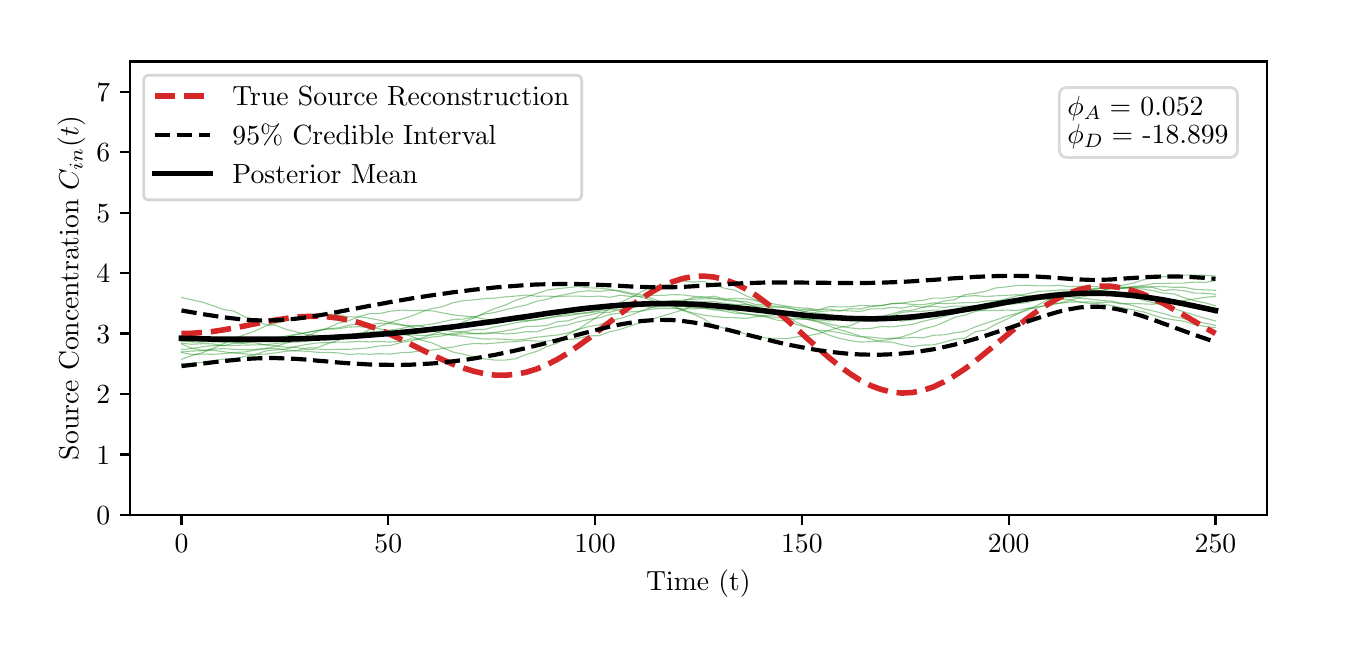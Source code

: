 \begingroup%
\makeatletter%
\begin{pgfpicture}%
\pgfpathrectangle{\pgfpointorigin}{\pgfqpoint{6.501in}{3.0in}}%
\pgfusepath{use as bounding box, clip}%
\begin{pgfscope}%
\pgfsetbuttcap%
\pgfsetmiterjoin%
\definecolor{currentfill}{rgb}{1.0,1.0,1.0}%
\pgfsetfillcolor{currentfill}%
\pgfsetlinewidth{0.0pt}%
\definecolor{currentstroke}{rgb}{1.0,1.0,1.0}%
\pgfsetstrokecolor{currentstroke}%
\pgfsetdash{}{0pt}%
\pgfpathmoveto{\pgfqpoint{0.0in}{0.0in}}%
\pgfpathlineto{\pgfqpoint{6.501in}{0.0in}}%
\pgfpathlineto{\pgfqpoint{6.501in}{3.0in}}%
\pgfpathlineto{\pgfqpoint{0.0in}{3.0in}}%
\pgfpathclose%
\pgfusepath{fill}%
\end{pgfscope}%
\begin{pgfscope}%
\pgfsetbuttcap%
\pgfsetmiterjoin%
\definecolor{currentfill}{rgb}{1.0,1.0,1.0}%
\pgfsetfillcolor{currentfill}%
\pgfsetlinewidth{0.0pt}%
\definecolor{currentstroke}{rgb}{0.0,0.0,0.0}%
\pgfsetstrokecolor{currentstroke}%
\pgfsetstrokeopacity{0.0}%
\pgfsetdash{}{0pt}%
\pgfpathmoveto{\pgfqpoint{0.51in}{0.564in}}%
\pgfpathlineto{\pgfqpoint{6.198in}{0.564in}}%
\pgfpathlineto{\pgfqpoint{6.198in}{2.831in}}%
\pgfpathlineto{\pgfqpoint{0.51in}{2.831in}}%
\pgfpathclose%
\pgfusepath{fill}%
\end{pgfscope}%
\begin{pgfscope}%
\pgfsetbuttcap%
\pgfsetroundjoin%
\definecolor{currentfill}{rgb}{0.0,0.0,0.0}%
\pgfsetfillcolor{currentfill}%
\pgfsetlinewidth{0.803pt}%
\definecolor{currentstroke}{rgb}{0.0,0.0,0.0}%
\pgfsetstrokecolor{currentstroke}%
\pgfsetdash{}{0pt}%
\pgfsys@defobject{currentmarker}{\pgfqpoint{0.0in}{-0.049in}}{\pgfqpoint{0.0in}{0.0in}}{%
\pgfpathmoveto{\pgfqpoint{0.0in}{0.0in}}%
\pgfpathlineto{\pgfqpoint{0.0in}{-0.049in}}%
\pgfusepath{stroke,fill}%
}%
\begin{pgfscope}%
\pgfsys@transformshift{0.769in}{0.564in}%
\pgfsys@useobject{currentmarker}{}%
\end{pgfscope}%
\end{pgfscope}%
\begin{pgfscope}%
\definecolor{textcolor}{rgb}{0.0,0.0,0.0}%
\pgfsetstrokecolor{textcolor}%
\pgfsetfillcolor{textcolor}%
\pgftext[x=0.769in,y=0.467in,,top]{\color{textcolor}\rmfamily\fontsize{10.0}{12.0}\selectfont \(\displaystyle 0\)}%
\end{pgfscope}%
\begin{pgfscope}%
\pgfsetbuttcap%
\pgfsetroundjoin%
\definecolor{currentfill}{rgb}{0.0,0.0,0.0}%
\pgfsetfillcolor{currentfill}%
\pgfsetlinewidth{0.803pt}%
\definecolor{currentstroke}{rgb}{0.0,0.0,0.0}%
\pgfsetstrokecolor{currentstroke}%
\pgfsetdash{}{0pt}%
\pgfsys@defobject{currentmarker}{\pgfqpoint{0.0in}{-0.049in}}{\pgfqpoint{0.0in}{0.0in}}{%
\pgfpathmoveto{\pgfqpoint{0.0in}{0.0in}}%
\pgfpathlineto{\pgfqpoint{0.0in}{-0.049in}}%
\pgfusepath{stroke,fill}%
}%
\begin{pgfscope}%
\pgfsys@transformshift{1.803in}{0.564in}%
\pgfsys@useobject{currentmarker}{}%
\end{pgfscope}%
\end{pgfscope}%
\begin{pgfscope}%
\definecolor{textcolor}{rgb}{0.0,0.0,0.0}%
\pgfsetstrokecolor{textcolor}%
\pgfsetfillcolor{textcolor}%
\pgftext[x=1.803in,y=0.467in,,top]{\color{textcolor}\rmfamily\fontsize{10.0}{12.0}\selectfont \(\displaystyle 50\)}%
\end{pgfscope}%
\begin{pgfscope}%
\pgfsetbuttcap%
\pgfsetroundjoin%
\definecolor{currentfill}{rgb}{0.0,0.0,0.0}%
\pgfsetfillcolor{currentfill}%
\pgfsetlinewidth{0.803pt}%
\definecolor{currentstroke}{rgb}{0.0,0.0,0.0}%
\pgfsetstrokecolor{currentstroke}%
\pgfsetdash{}{0pt}%
\pgfsys@defobject{currentmarker}{\pgfqpoint{0.0in}{-0.049in}}{\pgfqpoint{0.0in}{0.0in}}{%
\pgfpathmoveto{\pgfqpoint{0.0in}{0.0in}}%
\pgfpathlineto{\pgfqpoint{0.0in}{-0.049in}}%
\pgfusepath{stroke,fill}%
}%
\begin{pgfscope}%
\pgfsys@transformshift{2.837in}{0.564in}%
\pgfsys@useobject{currentmarker}{}%
\end{pgfscope}%
\end{pgfscope}%
\begin{pgfscope}%
\definecolor{textcolor}{rgb}{0.0,0.0,0.0}%
\pgfsetstrokecolor{textcolor}%
\pgfsetfillcolor{textcolor}%
\pgftext[x=2.837in,y=0.467in,,top]{\color{textcolor}\rmfamily\fontsize{10.0}{12.0}\selectfont \(\displaystyle 100\)}%
\end{pgfscope}%
\begin{pgfscope}%
\pgfsetbuttcap%
\pgfsetroundjoin%
\definecolor{currentfill}{rgb}{0.0,0.0,0.0}%
\pgfsetfillcolor{currentfill}%
\pgfsetlinewidth{0.803pt}%
\definecolor{currentstroke}{rgb}{0.0,0.0,0.0}%
\pgfsetstrokecolor{currentstroke}%
\pgfsetdash{}{0pt}%
\pgfsys@defobject{currentmarker}{\pgfqpoint{0.0in}{-0.049in}}{\pgfqpoint{0.0in}{0.0in}}{%
\pgfpathmoveto{\pgfqpoint{0.0in}{0.0in}}%
\pgfpathlineto{\pgfqpoint{0.0in}{-0.049in}}%
\pgfusepath{stroke,fill}%
}%
\begin{pgfscope}%
\pgfsys@transformshift{3.871in}{0.564in}%
\pgfsys@useobject{currentmarker}{}%
\end{pgfscope}%
\end{pgfscope}%
\begin{pgfscope}%
\definecolor{textcolor}{rgb}{0.0,0.0,0.0}%
\pgfsetstrokecolor{textcolor}%
\pgfsetfillcolor{textcolor}%
\pgftext[x=3.871in,y=0.467in,,top]{\color{textcolor}\rmfamily\fontsize{10.0}{12.0}\selectfont \(\displaystyle 150\)}%
\end{pgfscope}%
\begin{pgfscope}%
\pgfsetbuttcap%
\pgfsetroundjoin%
\definecolor{currentfill}{rgb}{0.0,0.0,0.0}%
\pgfsetfillcolor{currentfill}%
\pgfsetlinewidth{0.803pt}%
\definecolor{currentstroke}{rgb}{0.0,0.0,0.0}%
\pgfsetstrokecolor{currentstroke}%
\pgfsetdash{}{0pt}%
\pgfsys@defobject{currentmarker}{\pgfqpoint{0.0in}{-0.049in}}{\pgfqpoint{0.0in}{0.0in}}{%
\pgfpathmoveto{\pgfqpoint{0.0in}{0.0in}}%
\pgfpathlineto{\pgfqpoint{0.0in}{-0.049in}}%
\pgfusepath{stroke,fill}%
}%
\begin{pgfscope}%
\pgfsys@transformshift{4.905in}{0.564in}%
\pgfsys@useobject{currentmarker}{}%
\end{pgfscope}%
\end{pgfscope}%
\begin{pgfscope}%
\definecolor{textcolor}{rgb}{0.0,0.0,0.0}%
\pgfsetstrokecolor{textcolor}%
\pgfsetfillcolor{textcolor}%
\pgftext[x=4.905in,y=0.467in,,top]{\color{textcolor}\rmfamily\fontsize{10.0}{12.0}\selectfont \(\displaystyle 200\)}%
\end{pgfscope}%
\begin{pgfscope}%
\pgfsetbuttcap%
\pgfsetroundjoin%
\definecolor{currentfill}{rgb}{0.0,0.0,0.0}%
\pgfsetfillcolor{currentfill}%
\pgfsetlinewidth{0.803pt}%
\definecolor{currentstroke}{rgb}{0.0,0.0,0.0}%
\pgfsetstrokecolor{currentstroke}%
\pgfsetdash{}{0pt}%
\pgfsys@defobject{currentmarker}{\pgfqpoint{0.0in}{-0.049in}}{\pgfqpoint{0.0in}{0.0in}}{%
\pgfpathmoveto{\pgfqpoint{0.0in}{0.0in}}%
\pgfpathlineto{\pgfqpoint{0.0in}{-0.049in}}%
\pgfusepath{stroke,fill}%
}%
\begin{pgfscope}%
\pgfsys@transformshift{5.939in}{0.564in}%
\pgfsys@useobject{currentmarker}{}%
\end{pgfscope}%
\end{pgfscope}%
\begin{pgfscope}%
\definecolor{textcolor}{rgb}{0.0,0.0,0.0}%
\pgfsetstrokecolor{textcolor}%
\pgfsetfillcolor{textcolor}%
\pgftext[x=5.939in,y=0.467in,,top]{\color{textcolor}\rmfamily\fontsize{10.0}{12.0}\selectfont \(\displaystyle 250\)}%
\end{pgfscope}%
\begin{pgfscope}%
\definecolor{textcolor}{rgb}{0.0,0.0,0.0}%
\pgfsetstrokecolor{textcolor}%
\pgfsetfillcolor{textcolor}%
\pgftext[x=3.354in,y=0.288in,,top]{\color{textcolor}\rmfamily\fontsize{10.0}{12.0}\selectfont Time (t)}%
\end{pgfscope}%
\begin{pgfscope}%
\pgfsetbuttcap%
\pgfsetroundjoin%
\definecolor{currentfill}{rgb}{0.0,0.0,0.0}%
\pgfsetfillcolor{currentfill}%
\pgfsetlinewidth{0.803pt}%
\definecolor{currentstroke}{rgb}{0.0,0.0,0.0}%
\pgfsetstrokecolor{currentstroke}%
\pgfsetdash{}{0pt}%
\pgfsys@defobject{currentmarker}{\pgfqpoint{-0.049in}{0.0in}}{\pgfqpoint{0.0in}{0.0in}}{%
\pgfpathmoveto{\pgfqpoint{0.0in}{0.0in}}%
\pgfpathlineto{\pgfqpoint{-0.049in}{0.0in}}%
\pgfusepath{stroke,fill}%
}%
\begin{pgfscope}%
\pgfsys@transformshift{0.51in}{0.564in}%
\pgfsys@useobject{currentmarker}{}%
\end{pgfscope}%
\end{pgfscope}%
\begin{pgfscope}%
\definecolor{textcolor}{rgb}{0.0,0.0,0.0}%
\pgfsetstrokecolor{textcolor}%
\pgfsetfillcolor{textcolor}%
\pgftext[x=0.344in,y=0.516in,left,base]{\color{textcolor}\rmfamily\fontsize{10.0}{12.0}\selectfont \(\displaystyle 0\)}%
\end{pgfscope}%
\begin{pgfscope}%
\pgfsetbuttcap%
\pgfsetroundjoin%
\definecolor{currentfill}{rgb}{0.0,0.0,0.0}%
\pgfsetfillcolor{currentfill}%
\pgfsetlinewidth{0.803pt}%
\definecolor{currentstroke}{rgb}{0.0,0.0,0.0}%
\pgfsetstrokecolor{currentstroke}%
\pgfsetdash{}{0pt}%
\pgfsys@defobject{currentmarker}{\pgfqpoint{-0.049in}{0.0in}}{\pgfqpoint{0.0in}{0.0in}}{%
\pgfpathmoveto{\pgfqpoint{0.0in}{0.0in}}%
\pgfpathlineto{\pgfqpoint{-0.049in}{0.0in}}%
\pgfusepath{stroke,fill}%
}%
\begin{pgfscope}%
\pgfsys@transformshift{0.51in}{0.866in}%
\pgfsys@useobject{currentmarker}{}%
\end{pgfscope}%
\end{pgfscope}%
\begin{pgfscope}%
\definecolor{textcolor}{rgb}{0.0,0.0,0.0}%
\pgfsetstrokecolor{textcolor}%
\pgfsetfillcolor{textcolor}%
\pgftext[x=0.344in,y=0.818in,left,base]{\color{textcolor}\rmfamily\fontsize{10.0}{12.0}\selectfont \(\displaystyle 1\)}%
\end{pgfscope}%
\begin{pgfscope}%
\pgfsetbuttcap%
\pgfsetroundjoin%
\definecolor{currentfill}{rgb}{0.0,0.0,0.0}%
\pgfsetfillcolor{currentfill}%
\pgfsetlinewidth{0.803pt}%
\definecolor{currentstroke}{rgb}{0.0,0.0,0.0}%
\pgfsetstrokecolor{currentstroke}%
\pgfsetdash{}{0pt}%
\pgfsys@defobject{currentmarker}{\pgfqpoint{-0.049in}{0.0in}}{\pgfqpoint{0.0in}{0.0in}}{%
\pgfpathmoveto{\pgfqpoint{0.0in}{0.0in}}%
\pgfpathlineto{\pgfqpoint{-0.049in}{0.0in}}%
\pgfusepath{stroke,fill}%
}%
\begin{pgfscope}%
\pgfsys@transformshift{0.51in}{1.169in}%
\pgfsys@useobject{currentmarker}{}%
\end{pgfscope}%
\end{pgfscope}%
\begin{pgfscope}%
\definecolor{textcolor}{rgb}{0.0,0.0,0.0}%
\pgfsetstrokecolor{textcolor}%
\pgfsetfillcolor{textcolor}%
\pgftext[x=0.344in,y=1.12in,left,base]{\color{textcolor}\rmfamily\fontsize{10.0}{12.0}\selectfont \(\displaystyle 2\)}%
\end{pgfscope}%
\begin{pgfscope}%
\pgfsetbuttcap%
\pgfsetroundjoin%
\definecolor{currentfill}{rgb}{0.0,0.0,0.0}%
\pgfsetfillcolor{currentfill}%
\pgfsetlinewidth{0.803pt}%
\definecolor{currentstroke}{rgb}{0.0,0.0,0.0}%
\pgfsetstrokecolor{currentstroke}%
\pgfsetdash{}{0pt}%
\pgfsys@defobject{currentmarker}{\pgfqpoint{-0.049in}{0.0in}}{\pgfqpoint{0.0in}{0.0in}}{%
\pgfpathmoveto{\pgfqpoint{0.0in}{0.0in}}%
\pgfpathlineto{\pgfqpoint{-0.049in}{0.0in}}%
\pgfusepath{stroke,fill}%
}%
\begin{pgfscope}%
\pgfsys@transformshift{0.51in}{1.471in}%
\pgfsys@useobject{currentmarker}{}%
\end{pgfscope}%
\end{pgfscope}%
\begin{pgfscope}%
\definecolor{textcolor}{rgb}{0.0,0.0,0.0}%
\pgfsetstrokecolor{textcolor}%
\pgfsetfillcolor{textcolor}%
\pgftext[x=0.344in,y=1.423in,left,base]{\color{textcolor}\rmfamily\fontsize{10.0}{12.0}\selectfont \(\displaystyle 3\)}%
\end{pgfscope}%
\begin{pgfscope}%
\pgfsetbuttcap%
\pgfsetroundjoin%
\definecolor{currentfill}{rgb}{0.0,0.0,0.0}%
\pgfsetfillcolor{currentfill}%
\pgfsetlinewidth{0.803pt}%
\definecolor{currentstroke}{rgb}{0.0,0.0,0.0}%
\pgfsetstrokecolor{currentstroke}%
\pgfsetdash{}{0pt}%
\pgfsys@defobject{currentmarker}{\pgfqpoint{-0.049in}{0.0in}}{\pgfqpoint{0.0in}{0.0in}}{%
\pgfpathmoveto{\pgfqpoint{0.0in}{0.0in}}%
\pgfpathlineto{\pgfqpoint{-0.049in}{0.0in}}%
\pgfusepath{stroke,fill}%
}%
\begin{pgfscope}%
\pgfsys@transformshift{0.51in}{1.773in}%
\pgfsys@useobject{currentmarker}{}%
\end{pgfscope}%
\end{pgfscope}%
\begin{pgfscope}%
\definecolor{textcolor}{rgb}{0.0,0.0,0.0}%
\pgfsetstrokecolor{textcolor}%
\pgfsetfillcolor{textcolor}%
\pgftext[x=0.344in,y=1.725in,left,base]{\color{textcolor}\rmfamily\fontsize{10.0}{12.0}\selectfont \(\displaystyle 4\)}%
\end{pgfscope}%
\begin{pgfscope}%
\pgfsetbuttcap%
\pgfsetroundjoin%
\definecolor{currentfill}{rgb}{0.0,0.0,0.0}%
\pgfsetfillcolor{currentfill}%
\pgfsetlinewidth{0.803pt}%
\definecolor{currentstroke}{rgb}{0.0,0.0,0.0}%
\pgfsetstrokecolor{currentstroke}%
\pgfsetdash{}{0pt}%
\pgfsys@defobject{currentmarker}{\pgfqpoint{-0.049in}{0.0in}}{\pgfqpoint{0.0in}{0.0in}}{%
\pgfpathmoveto{\pgfqpoint{0.0in}{0.0in}}%
\pgfpathlineto{\pgfqpoint{-0.049in}{0.0in}}%
\pgfusepath{stroke,fill}%
}%
\begin{pgfscope}%
\pgfsys@transformshift{0.51in}{2.075in}%
\pgfsys@useobject{currentmarker}{}%
\end{pgfscope}%
\end{pgfscope}%
\begin{pgfscope}%
\definecolor{textcolor}{rgb}{0.0,0.0,0.0}%
\pgfsetstrokecolor{textcolor}%
\pgfsetfillcolor{textcolor}%
\pgftext[x=0.344in,y=2.027in,left,base]{\color{textcolor}\rmfamily\fontsize{10.0}{12.0}\selectfont \(\displaystyle 5\)}%
\end{pgfscope}%
\begin{pgfscope}%
\pgfsetbuttcap%
\pgfsetroundjoin%
\definecolor{currentfill}{rgb}{0.0,0.0,0.0}%
\pgfsetfillcolor{currentfill}%
\pgfsetlinewidth{0.803pt}%
\definecolor{currentstroke}{rgb}{0.0,0.0,0.0}%
\pgfsetstrokecolor{currentstroke}%
\pgfsetdash{}{0pt}%
\pgfsys@defobject{currentmarker}{\pgfqpoint{-0.049in}{0.0in}}{\pgfqpoint{0.0in}{0.0in}}{%
\pgfpathmoveto{\pgfqpoint{0.0in}{0.0in}}%
\pgfpathlineto{\pgfqpoint{-0.049in}{0.0in}}%
\pgfusepath{stroke,fill}%
}%
\begin{pgfscope}%
\pgfsys@transformshift{0.51in}{2.378in}%
\pgfsys@useobject{currentmarker}{}%
\end{pgfscope}%
\end{pgfscope}%
\begin{pgfscope}%
\definecolor{textcolor}{rgb}{0.0,0.0,0.0}%
\pgfsetstrokecolor{textcolor}%
\pgfsetfillcolor{textcolor}%
\pgftext[x=0.344in,y=2.329in,left,base]{\color{textcolor}\rmfamily\fontsize{10.0}{12.0}\selectfont \(\displaystyle 6\)}%
\end{pgfscope}%
\begin{pgfscope}%
\pgfsetbuttcap%
\pgfsetroundjoin%
\definecolor{currentfill}{rgb}{0.0,0.0,0.0}%
\pgfsetfillcolor{currentfill}%
\pgfsetlinewidth{0.803pt}%
\definecolor{currentstroke}{rgb}{0.0,0.0,0.0}%
\pgfsetstrokecolor{currentstroke}%
\pgfsetdash{}{0pt}%
\pgfsys@defobject{currentmarker}{\pgfqpoint{-0.049in}{0.0in}}{\pgfqpoint{0.0in}{0.0in}}{%
\pgfpathmoveto{\pgfqpoint{0.0in}{0.0in}}%
\pgfpathlineto{\pgfqpoint{-0.049in}{0.0in}}%
\pgfusepath{stroke,fill}%
}%
\begin{pgfscope}%
\pgfsys@transformshift{0.51in}{2.68in}%
\pgfsys@useobject{currentmarker}{}%
\end{pgfscope}%
\end{pgfscope}%
\begin{pgfscope}%
\definecolor{textcolor}{rgb}{0.0,0.0,0.0}%
\pgfsetstrokecolor{textcolor}%
\pgfsetfillcolor{textcolor}%
\pgftext[x=0.344in,y=2.632in,left,base]{\color{textcolor}\rmfamily\fontsize{10.0}{12.0}\selectfont \(\displaystyle 7\)}%
\end{pgfscope}%
\begin{pgfscope}%
\definecolor{textcolor}{rgb}{0.0,0.0,0.0}%
\pgfsetstrokecolor{textcolor}%
\pgfsetfillcolor{textcolor}%
\pgftext[x=0.288in,y=1.698in,,bottom,rotate=90.0]{\color{textcolor}\rmfamily\fontsize{10.0}{12.0}\selectfont Source Concentration \(\displaystyle C_{in}(t)\)}%
\end{pgfscope}%
\begin{pgfscope}%
\pgfpathrectangle{\pgfqpoint{0.51in}{0.564in}}{\pgfqpoint{5.687in}{2.267in}}%
\pgfusepath{clip}%
\pgfsetrectcap%
\pgfsetroundjoin%
\pgfsetlinewidth{0.402pt}%
\definecolor{currentstroke}{rgb}{0.0,0.502,0.0}%
\pgfsetstrokecolor{currentstroke}%
\pgfsetstrokeopacity{0.4}%
\pgfsetdash{}{0pt}%
\pgfpathmoveto{\pgfqpoint{0.769in}{1.376in}}%
\pgfpathlineto{\pgfqpoint{0.821in}{1.366in}}%
\pgfpathlineto{\pgfqpoint{0.873in}{1.368in}}%
\pgfpathlineto{\pgfqpoint{0.926in}{1.367in}}%
\pgfpathlineto{\pgfqpoint{0.978in}{1.37in}}%
\pgfpathlineto{\pgfqpoint{1.03in}{1.376in}}%
\pgfpathlineto{\pgfqpoint{1.082in}{1.378in}}%
\pgfpathlineto{\pgfqpoint{1.134in}{1.387in}}%
\pgfpathlineto{\pgfqpoint{1.187in}{1.394in}}%
\pgfpathlineto{\pgfqpoint{1.239in}{1.407in}}%
\pgfpathlineto{\pgfqpoint{1.291in}{1.422in}}%
\pgfpathlineto{\pgfqpoint{1.343in}{1.436in}}%
\pgfpathlineto{\pgfqpoint{1.396in}{1.459in}}%
\pgfpathlineto{\pgfqpoint{1.448in}{1.48in}}%
\pgfpathlineto{\pgfqpoint{1.5in}{1.498in}}%
\pgfpathlineto{\pgfqpoint{1.552in}{1.522in}}%
\pgfpathlineto{\pgfqpoint{1.604in}{1.534in}}%
\pgfpathlineto{\pgfqpoint{1.657in}{1.556in}}%
\pgfpathlineto{\pgfqpoint{1.709in}{1.57in}}%
\pgfpathlineto{\pgfqpoint{1.761in}{1.571in}}%
\pgfpathlineto{\pgfqpoint{1.813in}{1.582in}}%
\pgfpathlineto{\pgfqpoint{1.866in}{1.588in}}%
\pgfpathlineto{\pgfqpoint{1.918in}{1.585in}}%
\pgfpathlineto{\pgfqpoint{1.97in}{1.587in}}%
\pgfpathlineto{\pgfqpoint{2.022in}{1.584in}}%
\pgfpathlineto{\pgfqpoint{2.074in}{1.574in}}%
\pgfpathlineto{\pgfqpoint{2.127in}{1.564in}}%
\pgfpathlineto{\pgfqpoint{2.179in}{1.558in}}%
\pgfpathlineto{\pgfqpoint{2.231in}{1.554in}}%
\pgfpathlineto{\pgfqpoint{2.283in}{1.543in}}%
\pgfpathlineto{\pgfqpoint{2.336in}{1.538in}}%
\pgfpathlineto{\pgfqpoint{2.388in}{1.533in}}%
\pgfpathlineto{\pgfqpoint{2.44in}{1.536in}}%
\pgfpathlineto{\pgfqpoint{2.492in}{1.535in}}%
\pgfpathlineto{\pgfqpoint{2.544in}{1.541in}}%
\pgfpathlineto{\pgfqpoint{2.597in}{1.546in}}%
\pgfpathlineto{\pgfqpoint{2.649in}{1.559in}}%
\pgfpathlineto{\pgfqpoint{2.701in}{1.567in}}%
\pgfpathlineto{\pgfqpoint{2.753in}{1.571in}}%
\pgfpathlineto{\pgfqpoint{2.806in}{1.577in}}%
\pgfpathlineto{\pgfqpoint{2.858in}{1.588in}}%
\pgfpathlineto{\pgfqpoint{2.91in}{1.603in}}%
\pgfpathlineto{\pgfqpoint{2.962in}{1.612in}}%
\pgfpathlineto{\pgfqpoint{3.015in}{1.615in}}%
\pgfpathlineto{\pgfqpoint{3.067in}{1.623in}}%
\pgfpathlineto{\pgfqpoint{3.119in}{1.618in}}%
\pgfpathlineto{\pgfqpoint{3.171in}{1.629in}}%
\pgfpathlineto{\pgfqpoint{3.223in}{1.635in}}%
\pgfpathlineto{\pgfqpoint{3.276in}{1.631in}}%
\pgfpathlineto{\pgfqpoint{3.328in}{1.631in}}%
\pgfpathlineto{\pgfqpoint{3.38in}{1.63in}}%
\pgfpathlineto{\pgfqpoint{3.432in}{1.631in}}%
\pgfpathlineto{\pgfqpoint{3.485in}{1.622in}}%
\pgfpathlineto{\pgfqpoint{3.537in}{1.616in}}%
\pgfpathlineto{\pgfqpoint{3.589in}{1.617in}}%
\pgfpathlineto{\pgfqpoint{3.641in}{1.609in}}%
\pgfpathlineto{\pgfqpoint{3.693in}{1.604in}}%
\pgfpathlineto{\pgfqpoint{3.746in}{1.603in}}%
\pgfpathlineto{\pgfqpoint{3.798in}{1.598in}}%
\pgfpathlineto{\pgfqpoint{3.85in}{1.589in}}%
\pgfpathlineto{\pgfqpoint{3.902in}{1.578in}}%
\pgfpathlineto{\pgfqpoint{3.955in}{1.573in}}%
\pgfpathlineto{\pgfqpoint{4.007in}{1.566in}}%
\pgfpathlineto{\pgfqpoint{4.059in}{1.556in}}%
\pgfpathlineto{\pgfqpoint{4.111in}{1.551in}}%
\pgfpathlineto{\pgfqpoint{4.163in}{1.546in}}%
\pgfpathlineto{\pgfqpoint{4.216in}{1.536in}}%
\pgfpathlineto{\pgfqpoint{4.268in}{1.535in}}%
\pgfpathlineto{\pgfqpoint{4.32in}{1.539in}}%
\pgfpathlineto{\pgfqpoint{4.372in}{1.533in}}%
\pgfpathlineto{\pgfqpoint{4.425in}{1.539in}}%
\pgfpathlineto{\pgfqpoint{4.477in}{1.548in}}%
\pgfpathlineto{\pgfqpoint{4.529in}{1.559in}}%
\pgfpathlineto{\pgfqpoint{4.581in}{1.565in}}%
\pgfpathlineto{\pgfqpoint{4.633in}{1.578in}}%
\pgfpathlineto{\pgfqpoint{4.686in}{1.583in}}%
\pgfpathlineto{\pgfqpoint{4.738in}{1.599in}}%
\pgfpathlineto{\pgfqpoint{4.79in}{1.613in}}%
\pgfpathlineto{\pgfqpoint{4.842in}{1.628in}}%
\pgfpathlineto{\pgfqpoint{4.895in}{1.639in}}%
\pgfpathlineto{\pgfqpoint{4.947in}{1.643in}}%
\pgfpathlineto{\pgfqpoint{4.999in}{1.66in}}%
\pgfpathlineto{\pgfqpoint{5.051in}{1.661in}}%
\pgfpathlineto{\pgfqpoint{5.104in}{1.672in}}%
\pgfpathlineto{\pgfqpoint{5.156in}{1.676in}}%
\pgfpathlineto{\pgfqpoint{5.208in}{1.678in}}%
\pgfpathlineto{\pgfqpoint{5.26in}{1.674in}}%
\pgfpathlineto{\pgfqpoint{5.312in}{1.678in}}%
\pgfpathlineto{\pgfqpoint{5.365in}{1.675in}}%
\pgfpathlineto{\pgfqpoint{5.417in}{1.676in}}%
\pgfpathlineto{\pgfqpoint{5.469in}{1.675in}}%
\pgfpathlineto{\pgfqpoint{5.521in}{1.667in}}%
\pgfpathlineto{\pgfqpoint{5.574in}{1.662in}}%
\pgfpathlineto{\pgfqpoint{5.626in}{1.644in}}%
\pgfpathlineto{\pgfqpoint{5.678in}{1.634in}}%
\pgfpathlineto{\pgfqpoint{5.73in}{1.631in}}%
\pgfpathlineto{\pgfqpoint{5.782in}{1.616in}}%
\pgfpathlineto{\pgfqpoint{5.835in}{1.601in}}%
\pgfpathlineto{\pgfqpoint{5.887in}{1.592in}}%
\pgfpathlineto{\pgfqpoint{5.939in}{1.573in}}%
\pgfusepath{stroke}%
\end{pgfscope}%
\begin{pgfscope}%
\pgfpathrectangle{\pgfqpoint{0.51in}{0.564in}}{\pgfqpoint{5.687in}{2.267in}}%
\pgfusepath{clip}%
\pgfsetrectcap%
\pgfsetroundjoin%
\pgfsetlinewidth{0.402pt}%
\definecolor{currentstroke}{rgb}{0.0,0.502,0.0}%
\pgfsetstrokecolor{currentstroke}%
\pgfsetstrokeopacity{0.4}%
\pgfsetdash{}{0pt}%
\pgfpathmoveto{\pgfqpoint{0.769in}{1.418in}}%
\pgfpathlineto{\pgfqpoint{0.821in}{1.397in}}%
\pgfpathlineto{\pgfqpoint{0.873in}{1.387in}}%
\pgfpathlineto{\pgfqpoint{0.926in}{1.387in}}%
\pgfpathlineto{\pgfqpoint{0.978in}{1.38in}}%
\pgfpathlineto{\pgfqpoint{1.03in}{1.373in}}%
\pgfpathlineto{\pgfqpoint{1.082in}{1.369in}}%
\pgfpathlineto{\pgfqpoint{1.134in}{1.366in}}%
\pgfpathlineto{\pgfqpoint{1.187in}{1.368in}}%
\pgfpathlineto{\pgfqpoint{1.239in}{1.374in}}%
\pgfpathlineto{\pgfqpoint{1.291in}{1.382in}}%
\pgfpathlineto{\pgfqpoint{1.343in}{1.385in}}%
\pgfpathlineto{\pgfqpoint{1.396in}{1.398in}}%
\pgfpathlineto{\pgfqpoint{1.448in}{1.4in}}%
\pgfpathlineto{\pgfqpoint{1.5in}{1.42in}}%
\pgfpathlineto{\pgfqpoint{1.552in}{1.437in}}%
\pgfpathlineto{\pgfqpoint{1.604in}{1.452in}}%
\pgfpathlineto{\pgfqpoint{1.657in}{1.463in}}%
\pgfpathlineto{\pgfqpoint{1.709in}{1.491in}}%
\pgfpathlineto{\pgfqpoint{1.761in}{1.507in}}%
\pgfpathlineto{\pgfqpoint{1.813in}{1.526in}}%
\pgfpathlineto{\pgfqpoint{1.866in}{1.542in}}%
\pgfpathlineto{\pgfqpoint{1.918in}{1.558in}}%
\pgfpathlineto{\pgfqpoint{1.97in}{1.579in}}%
\pgfpathlineto{\pgfqpoint{2.022in}{1.596in}}%
\pgfpathlineto{\pgfqpoint{2.074in}{1.605in}}%
\pgfpathlineto{\pgfqpoint{2.127in}{1.625in}}%
\pgfpathlineto{\pgfqpoint{2.179in}{1.635in}}%
\pgfpathlineto{\pgfqpoint{2.231in}{1.639in}}%
\pgfpathlineto{\pgfqpoint{2.283in}{1.645in}}%
\pgfpathlineto{\pgfqpoint{2.336in}{1.648in}}%
\pgfpathlineto{\pgfqpoint{2.388in}{1.654in}}%
\pgfpathlineto{\pgfqpoint{2.44in}{1.658in}}%
\pgfpathlineto{\pgfqpoint{2.492in}{1.663in}}%
\pgfpathlineto{\pgfqpoint{2.544in}{1.657in}}%
\pgfpathlineto{\pgfqpoint{2.597in}{1.658in}}%
\pgfpathlineto{\pgfqpoint{2.649in}{1.655in}}%
\pgfpathlineto{\pgfqpoint{2.701in}{1.658in}}%
\pgfpathlineto{\pgfqpoint{2.753in}{1.658in}}%
\pgfpathlineto{\pgfqpoint{2.806in}{1.655in}}%
\pgfpathlineto{\pgfqpoint{2.858in}{1.658in}}%
\pgfpathlineto{\pgfqpoint{2.91in}{1.652in}}%
\pgfpathlineto{\pgfqpoint{2.962in}{1.662in}}%
\pgfpathlineto{\pgfqpoint{3.015in}{1.656in}}%
\pgfpathlineto{\pgfqpoint{3.067in}{1.657in}}%
\pgfpathlineto{\pgfqpoint{3.119in}{1.662in}}%
\pgfpathlineto{\pgfqpoint{3.171in}{1.661in}}%
\pgfpathlineto{\pgfqpoint{3.223in}{1.665in}}%
\pgfpathlineto{\pgfqpoint{3.276in}{1.664in}}%
\pgfpathlineto{\pgfqpoint{3.328in}{1.657in}}%
\pgfpathlineto{\pgfqpoint{3.38in}{1.654in}}%
\pgfpathlineto{\pgfqpoint{3.432in}{1.647in}}%
\pgfpathlineto{\pgfqpoint{3.485in}{1.642in}}%
\pgfpathlineto{\pgfqpoint{3.537in}{1.636in}}%
\pgfpathlineto{\pgfqpoint{3.589in}{1.62in}}%
\pgfpathlineto{\pgfqpoint{3.641in}{1.603in}}%
\pgfpathlineto{\pgfqpoint{3.693in}{1.59in}}%
\pgfpathlineto{\pgfqpoint{3.746in}{1.583in}}%
\pgfpathlineto{\pgfqpoint{3.798in}{1.565in}}%
\pgfpathlineto{\pgfqpoint{3.85in}{1.556in}}%
\pgfpathlineto{\pgfqpoint{3.902in}{1.54in}}%
\pgfpathlineto{\pgfqpoint{3.955in}{1.527in}}%
\pgfpathlineto{\pgfqpoint{4.007in}{1.509in}}%
\pgfpathlineto{\pgfqpoint{4.059in}{1.49in}}%
\pgfpathlineto{\pgfqpoint{4.111in}{1.475in}}%
\pgfpathlineto{\pgfqpoint{4.163in}{1.458in}}%
\pgfpathlineto{\pgfqpoint{4.216in}{1.443in}}%
\pgfpathlineto{\pgfqpoint{4.268in}{1.429in}}%
\pgfpathlineto{\pgfqpoint{4.32in}{1.428in}}%
\pgfpathlineto{\pgfqpoint{4.372in}{1.415in}}%
\pgfpathlineto{\pgfqpoint{4.425in}{1.405in}}%
\pgfpathlineto{\pgfqpoint{4.477in}{1.413in}}%
\pgfpathlineto{\pgfqpoint{4.529in}{1.414in}}%
\pgfpathlineto{\pgfqpoint{4.581in}{1.427in}}%
\pgfpathlineto{\pgfqpoint{4.633in}{1.442in}}%
\pgfpathlineto{\pgfqpoint{4.686in}{1.447in}}%
\pgfpathlineto{\pgfqpoint{4.738in}{1.48in}}%
\pgfpathlineto{\pgfqpoint{4.79in}{1.489in}}%
\pgfpathlineto{\pgfqpoint{4.842in}{1.518in}}%
\pgfpathlineto{\pgfqpoint{4.895in}{1.542in}}%
\pgfpathlineto{\pgfqpoint{4.947in}{1.568in}}%
\pgfpathlineto{\pgfqpoint{4.999in}{1.588in}}%
\pgfpathlineto{\pgfqpoint{5.051in}{1.613in}}%
\pgfpathlineto{\pgfqpoint{5.104in}{1.641in}}%
\pgfpathlineto{\pgfqpoint{5.156in}{1.654in}}%
\pgfpathlineto{\pgfqpoint{5.208in}{1.667in}}%
\pgfpathlineto{\pgfqpoint{5.26in}{1.681in}}%
\pgfpathlineto{\pgfqpoint{5.312in}{1.69in}}%
\pgfpathlineto{\pgfqpoint{5.365in}{1.696in}}%
\pgfpathlineto{\pgfqpoint{5.417in}{1.694in}}%
\pgfpathlineto{\pgfqpoint{5.469in}{1.697in}}%
\pgfpathlineto{\pgfqpoint{5.521in}{1.697in}}%
\pgfpathlineto{\pgfqpoint{5.574in}{1.693in}}%
\pgfpathlineto{\pgfqpoint{5.626in}{1.685in}}%
\pgfpathlineto{\pgfqpoint{5.678in}{1.673in}}%
\pgfpathlineto{\pgfqpoint{5.73in}{1.669in}}%
\pgfpathlineto{\pgfqpoint{5.782in}{1.65in}}%
\pgfpathlineto{\pgfqpoint{5.835in}{1.635in}}%
\pgfpathlineto{\pgfqpoint{5.887in}{1.624in}}%
\pgfpathlineto{\pgfqpoint{5.939in}{1.61in}}%
\pgfusepath{stroke}%
\end{pgfscope}%
\begin{pgfscope}%
\pgfpathrectangle{\pgfqpoint{0.51in}{0.564in}}{\pgfqpoint{5.687in}{2.267in}}%
\pgfusepath{clip}%
\pgfsetrectcap%
\pgfsetroundjoin%
\pgfsetlinewidth{0.402pt}%
\definecolor{currentstroke}{rgb}{0.0,0.502,0.0}%
\pgfsetstrokecolor{currentstroke}%
\pgfsetstrokeopacity{0.4}%
\pgfsetdash{}{0pt}%
\pgfpathmoveto{\pgfqpoint{0.769in}{1.422in}}%
\pgfpathlineto{\pgfqpoint{0.821in}{1.417in}}%
\pgfpathlineto{\pgfqpoint{0.873in}{1.42in}}%
\pgfpathlineto{\pgfqpoint{0.926in}{1.419in}}%
\pgfpathlineto{\pgfqpoint{0.978in}{1.41in}}%
\pgfpathlineto{\pgfqpoint{1.03in}{1.411in}}%
\pgfpathlineto{\pgfqpoint{1.082in}{1.413in}}%
\pgfpathlineto{\pgfqpoint{1.134in}{1.414in}}%
\pgfpathlineto{\pgfqpoint{1.187in}{1.415in}}%
\pgfpathlineto{\pgfqpoint{1.239in}{1.42in}}%
\pgfpathlineto{\pgfqpoint{1.291in}{1.427in}}%
\pgfpathlineto{\pgfqpoint{1.343in}{1.428in}}%
\pgfpathlineto{\pgfqpoint{1.396in}{1.431in}}%
\pgfpathlineto{\pgfqpoint{1.448in}{1.441in}}%
\pgfpathlineto{\pgfqpoint{1.5in}{1.446in}}%
\pgfpathlineto{\pgfqpoint{1.552in}{1.448in}}%
\pgfpathlineto{\pgfqpoint{1.604in}{1.449in}}%
\pgfpathlineto{\pgfqpoint{1.657in}{1.452in}}%
\pgfpathlineto{\pgfqpoint{1.709in}{1.452in}}%
\pgfpathlineto{\pgfqpoint{1.761in}{1.459in}}%
\pgfpathlineto{\pgfqpoint{1.813in}{1.463in}}%
\pgfpathlineto{\pgfqpoint{1.866in}{1.464in}}%
\pgfpathlineto{\pgfqpoint{1.918in}{1.465in}}%
\pgfpathlineto{\pgfqpoint{1.97in}{1.46in}}%
\pgfpathlineto{\pgfqpoint{2.022in}{1.464in}}%
\pgfpathlineto{\pgfqpoint{2.074in}{1.469in}}%
\pgfpathlineto{\pgfqpoint{2.127in}{1.466in}}%
\pgfpathlineto{\pgfqpoint{2.179in}{1.469in}}%
\pgfpathlineto{\pgfqpoint{2.231in}{1.47in}}%
\pgfpathlineto{\pgfqpoint{2.283in}{1.473in}}%
\pgfpathlineto{\pgfqpoint{2.336in}{1.476in}}%
\pgfpathlineto{\pgfqpoint{2.388in}{1.484in}}%
\pgfpathlineto{\pgfqpoint{2.44in}{1.493in}}%
\pgfpathlineto{\pgfqpoint{2.492in}{1.506in}}%
\pgfpathlineto{\pgfqpoint{2.544in}{1.507in}}%
\pgfpathlineto{\pgfqpoint{2.597in}{1.511in}}%
\pgfpathlineto{\pgfqpoint{2.649in}{1.53in}}%
\pgfpathlineto{\pgfqpoint{2.701in}{1.534in}}%
\pgfpathlineto{\pgfqpoint{2.753in}{1.552in}}%
\pgfpathlineto{\pgfqpoint{2.806in}{1.562in}}%
\pgfpathlineto{\pgfqpoint{2.858in}{1.575in}}%
\pgfpathlineto{\pgfqpoint{2.91in}{1.577in}}%
\pgfpathlineto{\pgfqpoint{2.962in}{1.591in}}%
\pgfpathlineto{\pgfqpoint{3.015in}{1.599in}}%
\pgfpathlineto{\pgfqpoint{3.067in}{1.612in}}%
\pgfpathlineto{\pgfqpoint{3.119in}{1.615in}}%
\pgfpathlineto{\pgfqpoint{3.171in}{1.629in}}%
\pgfpathlineto{\pgfqpoint{3.223in}{1.633in}}%
\pgfpathlineto{\pgfqpoint{3.276in}{1.638in}}%
\pgfpathlineto{\pgfqpoint{3.328in}{1.642in}}%
\pgfpathlineto{\pgfqpoint{3.38in}{1.644in}}%
\pgfpathlineto{\pgfqpoint{3.432in}{1.645in}}%
\pgfpathlineto{\pgfqpoint{3.485in}{1.636in}}%
\pgfpathlineto{\pgfqpoint{3.537in}{1.633in}}%
\pgfpathlineto{\pgfqpoint{3.589in}{1.631in}}%
\pgfpathlineto{\pgfqpoint{3.641in}{1.616in}}%
\pgfpathlineto{\pgfqpoint{3.693in}{1.613in}}%
\pgfpathlineto{\pgfqpoint{3.746in}{1.606in}}%
\pgfpathlineto{\pgfqpoint{3.798in}{1.604in}}%
\pgfpathlineto{\pgfqpoint{3.85in}{1.588in}}%
\pgfpathlineto{\pgfqpoint{3.902in}{1.593in}}%
\pgfpathlineto{\pgfqpoint{3.955in}{1.581in}}%
\pgfpathlineto{\pgfqpoint{4.007in}{1.584in}}%
\pgfpathlineto{\pgfqpoint{4.059in}{1.586in}}%
\pgfpathlineto{\pgfqpoint{4.111in}{1.584in}}%
\pgfpathlineto{\pgfqpoint{4.163in}{1.581in}}%
\pgfpathlineto{\pgfqpoint{4.216in}{1.594in}}%
\pgfpathlineto{\pgfqpoint{4.268in}{1.594in}}%
\pgfpathlineto{\pgfqpoint{4.32in}{1.601in}}%
\pgfpathlineto{\pgfqpoint{4.372in}{1.598in}}%
\pgfpathlineto{\pgfqpoint{4.425in}{1.609in}}%
\pgfpathlineto{\pgfqpoint{4.477in}{1.602in}}%
\pgfpathlineto{\pgfqpoint{4.529in}{1.607in}}%
\pgfpathlineto{\pgfqpoint{4.581in}{1.601in}}%
\pgfpathlineto{\pgfqpoint{4.633in}{1.608in}}%
\pgfpathlineto{\pgfqpoint{4.686in}{1.607in}}%
\pgfpathlineto{\pgfqpoint{4.738in}{1.609in}}%
\pgfpathlineto{\pgfqpoint{4.79in}{1.604in}}%
\pgfpathlineto{\pgfqpoint{4.842in}{1.615in}}%
\pgfpathlineto{\pgfqpoint{4.895in}{1.616in}}%
\pgfpathlineto{\pgfqpoint{4.947in}{1.62in}}%
\pgfpathlineto{\pgfqpoint{4.999in}{1.626in}}%
\pgfpathlineto{\pgfqpoint{5.051in}{1.641in}}%
\pgfpathlineto{\pgfqpoint{5.104in}{1.645in}}%
\pgfpathlineto{\pgfqpoint{5.156in}{1.664in}}%
\pgfpathlineto{\pgfqpoint{5.208in}{1.673in}}%
\pgfpathlineto{\pgfqpoint{5.26in}{1.681in}}%
\pgfpathlineto{\pgfqpoint{5.312in}{1.693in}}%
\pgfpathlineto{\pgfqpoint{5.365in}{1.698in}}%
\pgfpathlineto{\pgfqpoint{5.417in}{1.703in}}%
\pgfpathlineto{\pgfqpoint{5.469in}{1.699in}}%
\pgfpathlineto{\pgfqpoint{5.521in}{1.704in}}%
\pgfpathlineto{\pgfqpoint{5.574in}{1.7in}}%
\pgfpathlineto{\pgfqpoint{5.626in}{1.701in}}%
\pgfpathlineto{\pgfqpoint{5.678in}{1.686in}}%
\pgfpathlineto{\pgfqpoint{5.73in}{1.69in}}%
\pgfpathlineto{\pgfqpoint{5.782in}{1.684in}}%
\pgfpathlineto{\pgfqpoint{5.835in}{1.673in}}%
\pgfpathlineto{\pgfqpoint{5.887in}{1.672in}}%
\pgfpathlineto{\pgfqpoint{5.939in}{1.667in}}%
\pgfusepath{stroke}%
\end{pgfscope}%
\begin{pgfscope}%
\pgfpathrectangle{\pgfqpoint{0.51in}{0.564in}}{\pgfqpoint{5.687in}{2.267in}}%
\pgfusepath{clip}%
\pgfsetrectcap%
\pgfsetroundjoin%
\pgfsetlinewidth{0.402pt}%
\definecolor{currentstroke}{rgb}{0.0,0.502,0.0}%
\pgfsetstrokecolor{currentstroke}%
\pgfsetstrokeopacity{0.4}%
\pgfsetdash{}{0pt}%
\pgfpathmoveto{\pgfqpoint{0.769in}{1.342in}}%
\pgfpathlineto{\pgfqpoint{0.821in}{1.361in}}%
\pgfpathlineto{\pgfqpoint{0.873in}{1.374in}}%
\pgfpathlineto{\pgfqpoint{0.926in}{1.397in}}%
\pgfpathlineto{\pgfqpoint{0.978in}{1.419in}}%
\pgfpathlineto{\pgfqpoint{1.03in}{1.444in}}%
\pgfpathlineto{\pgfqpoint{1.082in}{1.464in}}%
\pgfpathlineto{\pgfqpoint{1.134in}{1.482in}}%
\pgfpathlineto{\pgfqpoint{1.187in}{1.507in}}%
\pgfpathlineto{\pgfqpoint{1.239in}{1.522in}}%
\pgfpathlineto{\pgfqpoint{1.291in}{1.534in}}%
\pgfpathlineto{\pgfqpoint{1.343in}{1.546in}}%
\pgfpathlineto{\pgfqpoint{1.396in}{1.552in}}%
\pgfpathlineto{\pgfqpoint{1.448in}{1.559in}}%
\pgfpathlineto{\pgfqpoint{1.5in}{1.568in}}%
\pgfpathlineto{\pgfqpoint{1.552in}{1.565in}}%
\pgfpathlineto{\pgfqpoint{1.604in}{1.554in}}%
\pgfpathlineto{\pgfqpoint{1.657in}{1.554in}}%
\pgfpathlineto{\pgfqpoint{1.709in}{1.547in}}%
\pgfpathlineto{\pgfqpoint{1.761in}{1.537in}}%
\pgfpathlineto{\pgfqpoint{1.813in}{1.526in}}%
\pgfpathlineto{\pgfqpoint{1.866in}{1.516in}}%
\pgfpathlineto{\pgfqpoint{1.918in}{1.503in}}%
\pgfpathlineto{\pgfqpoint{1.97in}{1.487in}}%
\pgfpathlineto{\pgfqpoint{2.022in}{1.485in}}%
\pgfpathlineto{\pgfqpoint{2.074in}{1.471in}}%
\pgfpathlineto{\pgfqpoint{2.127in}{1.461in}}%
\pgfpathlineto{\pgfqpoint{2.179in}{1.457in}}%
\pgfpathlineto{\pgfqpoint{2.231in}{1.449in}}%
\pgfpathlineto{\pgfqpoint{2.283in}{1.443in}}%
\pgfpathlineto{\pgfqpoint{2.336in}{1.444in}}%
\pgfpathlineto{\pgfqpoint{2.388in}{1.442in}}%
\pgfpathlineto{\pgfqpoint{2.44in}{1.438in}}%
\pgfpathlineto{\pgfqpoint{2.492in}{1.443in}}%
\pgfpathlineto{\pgfqpoint{2.544in}{1.452in}}%
\pgfpathlineto{\pgfqpoint{2.597in}{1.458in}}%
\pgfpathlineto{\pgfqpoint{2.649in}{1.463in}}%
\pgfpathlineto{\pgfqpoint{2.701in}{1.474in}}%
\pgfpathlineto{\pgfqpoint{2.753in}{1.491in}}%
\pgfpathlineto{\pgfqpoint{2.806in}{1.506in}}%
\pgfpathlineto{\pgfqpoint{2.858in}{1.514in}}%
\pgfpathlineto{\pgfqpoint{2.91in}{1.535in}}%
\pgfpathlineto{\pgfqpoint{2.962in}{1.546in}}%
\pgfpathlineto{\pgfqpoint{3.015in}{1.563in}}%
\pgfpathlineto{\pgfqpoint{3.067in}{1.583in}}%
\pgfpathlineto{\pgfqpoint{3.119in}{1.601in}}%
\pgfpathlineto{\pgfqpoint{3.171in}{1.614in}}%
\pgfpathlineto{\pgfqpoint{3.223in}{1.626in}}%
\pgfpathlineto{\pgfqpoint{3.276in}{1.633in}}%
\pgfpathlineto{\pgfqpoint{3.328in}{1.65in}}%
\pgfpathlineto{\pgfqpoint{3.38in}{1.651in}}%
\pgfpathlineto{\pgfqpoint{3.432in}{1.657in}}%
\pgfpathlineto{\pgfqpoint{3.485in}{1.643in}}%
\pgfpathlineto{\pgfqpoint{3.537in}{1.646in}}%
\pgfpathlineto{\pgfqpoint{3.589in}{1.644in}}%
\pgfpathlineto{\pgfqpoint{3.641in}{1.635in}}%
\pgfpathlineto{\pgfqpoint{3.693in}{1.625in}}%
\pgfpathlineto{\pgfqpoint{3.746in}{1.616in}}%
\pgfpathlineto{\pgfqpoint{3.798in}{1.607in}}%
\pgfpathlineto{\pgfqpoint{3.85in}{1.6in}}%
\pgfpathlineto{\pgfqpoint{3.902in}{1.597in}}%
\pgfpathlineto{\pgfqpoint{3.955in}{1.589in}}%
\pgfpathlineto{\pgfqpoint{4.007in}{1.593in}}%
\pgfpathlineto{\pgfqpoint{4.059in}{1.583in}}%
\pgfpathlineto{\pgfqpoint{4.111in}{1.595in}}%
\pgfpathlineto{\pgfqpoint{4.163in}{1.593in}}%
\pgfpathlineto{\pgfqpoint{4.216in}{1.606in}}%
\pgfpathlineto{\pgfqpoint{4.268in}{1.61in}}%
\pgfpathlineto{\pgfqpoint{4.32in}{1.62in}}%
\pgfpathlineto{\pgfqpoint{4.372in}{1.623in}}%
\pgfpathlineto{\pgfqpoint{4.425in}{1.631in}}%
\pgfpathlineto{\pgfqpoint{4.477in}{1.637in}}%
\pgfpathlineto{\pgfqpoint{4.529in}{1.648in}}%
\pgfpathlineto{\pgfqpoint{4.581in}{1.648in}}%
\pgfpathlineto{\pgfqpoint{4.633in}{1.655in}}%
\pgfpathlineto{\pgfqpoint{4.686in}{1.657in}}%
\pgfpathlineto{\pgfqpoint{4.738in}{1.66in}}%
\pgfpathlineto{\pgfqpoint{4.79in}{1.656in}}%
\pgfpathlineto{\pgfqpoint{4.842in}{1.659in}}%
\pgfpathlineto{\pgfqpoint{4.895in}{1.662in}}%
\pgfpathlineto{\pgfqpoint{4.947in}{1.665in}}%
\pgfpathlineto{\pgfqpoint{4.999in}{1.656in}}%
\pgfpathlineto{\pgfqpoint{5.051in}{1.652in}}%
\pgfpathlineto{\pgfqpoint{5.104in}{1.642in}}%
\pgfpathlineto{\pgfqpoint{5.156in}{1.643in}}%
\pgfpathlineto{\pgfqpoint{5.208in}{1.641in}}%
\pgfpathlineto{\pgfqpoint{5.26in}{1.627in}}%
\pgfpathlineto{\pgfqpoint{5.312in}{1.629in}}%
\pgfpathlineto{\pgfqpoint{5.365in}{1.626in}}%
\pgfpathlineto{\pgfqpoint{5.417in}{1.628in}}%
\pgfpathlineto{\pgfqpoint{5.469in}{1.619in}}%
\pgfpathlineto{\pgfqpoint{5.521in}{1.621in}}%
\pgfpathlineto{\pgfqpoint{5.574in}{1.619in}}%
\pgfpathlineto{\pgfqpoint{5.626in}{1.617in}}%
\pgfpathlineto{\pgfqpoint{5.678in}{1.626in}}%
\pgfpathlineto{\pgfqpoint{5.73in}{1.627in}}%
\pgfpathlineto{\pgfqpoint{5.782in}{1.636in}}%
\pgfpathlineto{\pgfqpoint{5.835in}{1.644in}}%
\pgfpathlineto{\pgfqpoint{5.887in}{1.651in}}%
\pgfpathlineto{\pgfqpoint{5.939in}{1.657in}}%
\pgfusepath{stroke}%
\end{pgfscope}%
\begin{pgfscope}%
\pgfpathrectangle{\pgfqpoint{0.51in}{0.564in}}{\pgfqpoint{5.687in}{2.267in}}%
\pgfusepath{clip}%
\pgfsetrectcap%
\pgfsetroundjoin%
\pgfsetlinewidth{0.402pt}%
\definecolor{currentstroke}{rgb}{0.0,0.502,0.0}%
\pgfsetstrokecolor{currentstroke}%
\pgfsetstrokeopacity{0.4}%
\pgfsetdash{}{0pt}%
\pgfpathmoveto{\pgfqpoint{0.769in}{1.439in}}%
\pgfpathlineto{\pgfqpoint{0.821in}{1.428in}}%
\pgfpathlineto{\pgfqpoint{0.873in}{1.428in}}%
\pgfpathlineto{\pgfqpoint{0.926in}{1.431in}}%
\pgfpathlineto{\pgfqpoint{0.978in}{1.425in}}%
\pgfpathlineto{\pgfqpoint{1.03in}{1.429in}}%
\pgfpathlineto{\pgfqpoint{1.082in}{1.43in}}%
\pgfpathlineto{\pgfqpoint{1.134in}{1.432in}}%
\pgfpathlineto{\pgfqpoint{1.187in}{1.438in}}%
\pgfpathlineto{\pgfqpoint{1.239in}{1.447in}}%
\pgfpathlineto{\pgfqpoint{1.291in}{1.452in}}%
\pgfpathlineto{\pgfqpoint{1.343in}{1.464in}}%
\pgfpathlineto{\pgfqpoint{1.396in}{1.477in}}%
\pgfpathlineto{\pgfqpoint{1.448in}{1.486in}}%
\pgfpathlineto{\pgfqpoint{1.5in}{1.493in}}%
\pgfpathlineto{\pgfqpoint{1.552in}{1.494in}}%
\pgfpathlineto{\pgfqpoint{1.604in}{1.503in}}%
\pgfpathlineto{\pgfqpoint{1.657in}{1.505in}}%
\pgfpathlineto{\pgfqpoint{1.709in}{1.499in}}%
\pgfpathlineto{\pgfqpoint{1.761in}{1.494in}}%
\pgfpathlineto{\pgfqpoint{1.813in}{1.485in}}%
\pgfpathlineto{\pgfqpoint{1.866in}{1.474in}}%
\pgfpathlineto{\pgfqpoint{1.918in}{1.457in}}%
\pgfpathlineto{\pgfqpoint{1.97in}{1.437in}}%
\pgfpathlineto{\pgfqpoint{2.022in}{1.424in}}%
\pgfpathlineto{\pgfqpoint{2.074in}{1.4in}}%
\pgfpathlineto{\pgfqpoint{2.127in}{1.378in}}%
\pgfpathlineto{\pgfqpoint{2.179in}{1.367in}}%
\pgfpathlineto{\pgfqpoint{2.231in}{1.354in}}%
\pgfpathlineto{\pgfqpoint{2.283in}{1.344in}}%
\pgfpathlineto{\pgfqpoint{2.336in}{1.338in}}%
\pgfpathlineto{\pgfqpoint{2.388in}{1.338in}}%
\pgfpathlineto{\pgfqpoint{2.44in}{1.345in}}%
\pgfpathlineto{\pgfqpoint{2.492in}{1.366in}}%
\pgfpathlineto{\pgfqpoint{2.544in}{1.381in}}%
\pgfpathlineto{\pgfqpoint{2.597in}{1.406in}}%
\pgfpathlineto{\pgfqpoint{2.649in}{1.423in}}%
\pgfpathlineto{\pgfqpoint{2.701in}{1.466in}}%
\pgfpathlineto{\pgfqpoint{2.753in}{1.492in}}%
\pgfpathlineto{\pgfqpoint{2.806in}{1.527in}}%
\pgfpathlineto{\pgfqpoint{2.858in}{1.561in}}%
\pgfpathlineto{\pgfqpoint{2.91in}{1.595in}}%
\pgfpathlineto{\pgfqpoint{2.962in}{1.626in}}%
\pgfpathlineto{\pgfqpoint{3.015in}{1.65in}}%
\pgfpathlineto{\pgfqpoint{3.067in}{1.678in}}%
\pgfpathlineto{\pgfqpoint{3.119in}{1.705in}}%
\pgfpathlineto{\pgfqpoint{3.171in}{1.712in}}%
\pgfpathlineto{\pgfqpoint{3.223in}{1.719in}}%
\pgfpathlineto{\pgfqpoint{3.276in}{1.734in}}%
\pgfpathlineto{\pgfqpoint{3.328in}{1.728in}}%
\pgfpathlineto{\pgfqpoint{3.38in}{1.731in}}%
\pgfpathlineto{\pgfqpoint{3.432in}{1.715in}}%
\pgfpathlineto{\pgfqpoint{3.485in}{1.697in}}%
\pgfpathlineto{\pgfqpoint{3.537in}{1.687in}}%
\pgfpathlineto{\pgfqpoint{3.589in}{1.661in}}%
\pgfpathlineto{\pgfqpoint{3.641in}{1.639in}}%
\pgfpathlineto{\pgfqpoint{3.693in}{1.611in}}%
\pgfpathlineto{\pgfqpoint{3.746in}{1.584in}}%
\pgfpathlineto{\pgfqpoint{3.798in}{1.555in}}%
\pgfpathlineto{\pgfqpoint{3.85in}{1.524in}}%
\pgfpathlineto{\pgfqpoint{3.902in}{1.503in}}%
\pgfpathlineto{\pgfqpoint{3.955in}{1.483in}}%
\pgfpathlineto{\pgfqpoint{4.007in}{1.463in}}%
\pgfpathlineto{\pgfqpoint{4.059in}{1.446in}}%
\pgfpathlineto{\pgfqpoint{4.111in}{1.436in}}%
\pgfpathlineto{\pgfqpoint{4.163in}{1.428in}}%
\pgfpathlineto{\pgfqpoint{4.216in}{1.43in}}%
\pgfpathlineto{\pgfqpoint{4.268in}{1.435in}}%
\pgfpathlineto{\pgfqpoint{4.32in}{1.443in}}%
\pgfpathlineto{\pgfqpoint{4.372in}{1.454in}}%
\pgfpathlineto{\pgfqpoint{4.425in}{1.472in}}%
\pgfpathlineto{\pgfqpoint{4.477in}{1.494in}}%
\pgfpathlineto{\pgfqpoint{4.529in}{1.506in}}%
\pgfpathlineto{\pgfqpoint{4.581in}{1.527in}}%
\pgfpathlineto{\pgfqpoint{4.633in}{1.551in}}%
\pgfpathlineto{\pgfqpoint{4.686in}{1.563in}}%
\pgfpathlineto{\pgfqpoint{4.738in}{1.581in}}%
\pgfpathlineto{\pgfqpoint{4.79in}{1.593in}}%
\pgfpathlineto{\pgfqpoint{4.842in}{1.604in}}%
\pgfpathlineto{\pgfqpoint{4.895in}{1.62in}}%
\pgfpathlineto{\pgfqpoint{4.947in}{1.631in}}%
\pgfpathlineto{\pgfqpoint{4.999in}{1.639in}}%
\pgfpathlineto{\pgfqpoint{5.051in}{1.647in}}%
\pgfpathlineto{\pgfqpoint{5.104in}{1.652in}}%
\pgfpathlineto{\pgfqpoint{5.156in}{1.669in}}%
\pgfpathlineto{\pgfqpoint{5.208in}{1.669in}}%
\pgfpathlineto{\pgfqpoint{5.26in}{1.677in}}%
\pgfpathlineto{\pgfqpoint{5.312in}{1.682in}}%
\pgfpathlineto{\pgfqpoint{5.365in}{1.685in}}%
\pgfpathlineto{\pgfqpoint{5.417in}{1.695in}}%
\pgfpathlineto{\pgfqpoint{5.469in}{1.696in}}%
\pgfpathlineto{\pgfqpoint{5.521in}{1.705in}}%
\pgfpathlineto{\pgfqpoint{5.574in}{1.71in}}%
\pgfpathlineto{\pgfqpoint{5.626in}{1.72in}}%
\pgfpathlineto{\pgfqpoint{5.678in}{1.721in}}%
\pgfpathlineto{\pgfqpoint{5.73in}{1.723in}}%
\pgfpathlineto{\pgfqpoint{5.782in}{1.723in}}%
\pgfpathlineto{\pgfqpoint{5.835in}{1.728in}}%
\pgfpathlineto{\pgfqpoint{5.887in}{1.726in}}%
\pgfpathlineto{\pgfqpoint{5.939in}{1.736in}}%
\pgfusepath{stroke}%
\end{pgfscope}%
\begin{pgfscope}%
\pgfpathrectangle{\pgfqpoint{0.51in}{0.564in}}{\pgfqpoint{5.687in}{2.267in}}%
\pgfusepath{clip}%
\pgfsetrectcap%
\pgfsetroundjoin%
\pgfsetlinewidth{0.402pt}%
\definecolor{currentstroke}{rgb}{0.0,0.502,0.0}%
\pgfsetstrokecolor{currentstroke}%
\pgfsetstrokeopacity{0.4}%
\pgfsetdash{}{0pt}%
\pgfpathmoveto{\pgfqpoint{0.769in}{1.651in}}%
\pgfpathlineto{\pgfqpoint{0.821in}{1.639in}}%
\pgfpathlineto{\pgfqpoint{0.873in}{1.628in}}%
\pgfpathlineto{\pgfqpoint{0.926in}{1.61in}}%
\pgfpathlineto{\pgfqpoint{0.978in}{1.591in}}%
\pgfpathlineto{\pgfqpoint{1.03in}{1.583in}}%
\pgfpathlineto{\pgfqpoint{1.082in}{1.556in}}%
\pgfpathlineto{\pgfqpoint{1.134in}{1.539in}}%
\pgfpathlineto{\pgfqpoint{1.187in}{1.516in}}%
\pgfpathlineto{\pgfqpoint{1.239in}{1.512in}}%
\pgfpathlineto{\pgfqpoint{1.291in}{1.492in}}%
\pgfpathlineto{\pgfqpoint{1.343in}{1.479in}}%
\pgfpathlineto{\pgfqpoint{1.396in}{1.465in}}%
\pgfpathlineto{\pgfqpoint{1.448in}{1.462in}}%
\pgfpathlineto{\pgfqpoint{1.5in}{1.454in}}%
\pgfpathlineto{\pgfqpoint{1.552in}{1.464in}}%
\pgfpathlineto{\pgfqpoint{1.604in}{1.46in}}%
\pgfpathlineto{\pgfqpoint{1.657in}{1.473in}}%
\pgfpathlineto{\pgfqpoint{1.709in}{1.478in}}%
\pgfpathlineto{\pgfqpoint{1.761in}{1.482in}}%
\pgfpathlineto{\pgfqpoint{1.813in}{1.488in}}%
\pgfpathlineto{\pgfqpoint{1.866in}{1.495in}}%
\pgfpathlineto{\pgfqpoint{1.918in}{1.508in}}%
\pgfpathlineto{\pgfqpoint{1.97in}{1.511in}}%
\pgfpathlineto{\pgfqpoint{2.022in}{1.518in}}%
\pgfpathlineto{\pgfqpoint{2.074in}{1.529in}}%
\pgfpathlineto{\pgfqpoint{2.127in}{1.541in}}%
\pgfpathlineto{\pgfqpoint{2.179in}{1.543in}}%
\pgfpathlineto{\pgfqpoint{2.231in}{1.554in}}%
\pgfpathlineto{\pgfqpoint{2.283in}{1.568in}}%
\pgfpathlineto{\pgfqpoint{2.336in}{1.576in}}%
\pgfpathlineto{\pgfqpoint{2.388in}{1.59in}}%
\pgfpathlineto{\pgfqpoint{2.44in}{1.602in}}%
\pgfpathlineto{\pgfqpoint{2.492in}{1.613in}}%
\pgfpathlineto{\pgfqpoint{2.544in}{1.632in}}%
\pgfpathlineto{\pgfqpoint{2.597in}{1.642in}}%
\pgfpathlineto{\pgfqpoint{2.649in}{1.659in}}%
\pgfpathlineto{\pgfqpoint{2.701in}{1.668in}}%
\pgfpathlineto{\pgfqpoint{2.753in}{1.679in}}%
\pgfpathlineto{\pgfqpoint{2.806in}{1.685in}}%
\pgfpathlineto{\pgfqpoint{2.858in}{1.681in}}%
\pgfpathlineto{\pgfqpoint{2.91in}{1.688in}}%
\pgfpathlineto{\pgfqpoint{2.962in}{1.685in}}%
\pgfpathlineto{\pgfqpoint{3.015in}{1.673in}}%
\pgfpathlineto{\pgfqpoint{3.067in}{1.665in}}%
\pgfpathlineto{\pgfqpoint{3.119in}{1.647in}}%
\pgfpathlineto{\pgfqpoint{3.171in}{1.629in}}%
\pgfpathlineto{\pgfqpoint{3.223in}{1.605in}}%
\pgfpathlineto{\pgfqpoint{3.276in}{1.586in}}%
\pgfpathlineto{\pgfqpoint{3.328in}{1.568in}}%
\pgfpathlineto{\pgfqpoint{3.38in}{1.544in}}%
\pgfpathlineto{\pgfqpoint{3.432in}{1.511in}}%
\pgfpathlineto{\pgfqpoint{3.485in}{1.497in}}%
\pgfpathlineto{\pgfqpoint{3.537in}{1.486in}}%
\pgfpathlineto{\pgfqpoint{3.589in}{1.468in}}%
\pgfpathlineto{\pgfqpoint{3.641in}{1.459in}}%
\pgfpathlineto{\pgfqpoint{3.693in}{1.448in}}%
\pgfpathlineto{\pgfqpoint{3.746in}{1.445in}}%
\pgfpathlineto{\pgfqpoint{3.798in}{1.445in}}%
\pgfpathlineto{\pgfqpoint{3.85in}{1.455in}}%
\pgfpathlineto{\pgfqpoint{3.902in}{1.46in}}%
\pgfpathlineto{\pgfqpoint{3.955in}{1.47in}}%
\pgfpathlineto{\pgfqpoint{4.007in}{1.487in}}%
\pgfpathlineto{\pgfqpoint{4.059in}{1.501in}}%
\pgfpathlineto{\pgfqpoint{4.111in}{1.51in}}%
\pgfpathlineto{\pgfqpoint{4.163in}{1.531in}}%
\pgfpathlineto{\pgfqpoint{4.216in}{1.546in}}%
\pgfpathlineto{\pgfqpoint{4.268in}{1.554in}}%
\pgfpathlineto{\pgfqpoint{4.32in}{1.558in}}%
\pgfpathlineto{\pgfqpoint{4.372in}{1.577in}}%
\pgfpathlineto{\pgfqpoint{4.425in}{1.581in}}%
\pgfpathlineto{\pgfqpoint{4.477in}{1.582in}}%
\pgfpathlineto{\pgfqpoint{4.529in}{1.588in}}%
\pgfpathlineto{\pgfqpoint{4.581in}{1.588in}}%
\pgfpathlineto{\pgfqpoint{4.633in}{1.588in}}%
\pgfpathlineto{\pgfqpoint{4.686in}{1.595in}}%
\pgfpathlineto{\pgfqpoint{4.738in}{1.586in}}%
\pgfpathlineto{\pgfqpoint{4.79in}{1.586in}}%
\pgfpathlineto{\pgfqpoint{4.842in}{1.586in}}%
\pgfpathlineto{\pgfqpoint{4.895in}{1.588in}}%
\pgfpathlineto{\pgfqpoint{4.947in}{1.586in}}%
\pgfpathlineto{\pgfqpoint{4.999in}{1.597in}}%
\pgfpathlineto{\pgfqpoint{5.051in}{1.605in}}%
\pgfpathlineto{\pgfqpoint{5.104in}{1.611in}}%
\pgfpathlineto{\pgfqpoint{5.156in}{1.622in}}%
\pgfpathlineto{\pgfqpoint{5.208in}{1.636in}}%
\pgfpathlineto{\pgfqpoint{5.26in}{1.651in}}%
\pgfpathlineto{\pgfqpoint{5.312in}{1.664in}}%
\pgfpathlineto{\pgfqpoint{5.365in}{1.682in}}%
\pgfpathlineto{\pgfqpoint{5.417in}{1.702in}}%
\pgfpathlineto{\pgfqpoint{5.469in}{1.711in}}%
\pgfpathlineto{\pgfqpoint{5.521in}{1.721in}}%
\pgfpathlineto{\pgfqpoint{5.574in}{1.738in}}%
\pgfpathlineto{\pgfqpoint{5.626in}{1.751in}}%
\pgfpathlineto{\pgfqpoint{5.678in}{1.755in}}%
\pgfpathlineto{\pgfqpoint{5.73in}{1.759in}}%
\pgfpathlineto{\pgfqpoint{5.782in}{1.763in}}%
\pgfpathlineto{\pgfqpoint{5.835in}{1.762in}}%
\pgfpathlineto{\pgfqpoint{5.887in}{1.762in}}%
\pgfpathlineto{\pgfqpoint{5.939in}{1.758in}}%
\pgfusepath{stroke}%
\end{pgfscope}%
\begin{pgfscope}%
\pgfpathrectangle{\pgfqpoint{0.51in}{0.564in}}{\pgfqpoint{5.687in}{2.267in}}%
\pgfusepath{clip}%
\pgfsetrectcap%
\pgfsetroundjoin%
\pgfsetlinewidth{0.402pt}%
\definecolor{currentstroke}{rgb}{0.0,0.502,0.0}%
\pgfsetstrokecolor{currentstroke}%
\pgfsetstrokeopacity{0.4}%
\pgfsetdash{}{0pt}%
\pgfpathmoveto{\pgfqpoint{0.769in}{1.39in}}%
\pgfpathlineto{\pgfqpoint{0.821in}{1.396in}}%
\pgfpathlineto{\pgfqpoint{0.873in}{1.404in}}%
\pgfpathlineto{\pgfqpoint{0.926in}{1.411in}}%
\pgfpathlineto{\pgfqpoint{0.978in}{1.41in}}%
\pgfpathlineto{\pgfqpoint{1.03in}{1.422in}}%
\pgfpathlineto{\pgfqpoint{1.082in}{1.422in}}%
\pgfpathlineto{\pgfqpoint{1.134in}{1.435in}}%
\pgfpathlineto{\pgfqpoint{1.187in}{1.445in}}%
\pgfpathlineto{\pgfqpoint{1.239in}{1.448in}}%
\pgfpathlineto{\pgfqpoint{1.291in}{1.458in}}%
\pgfpathlineto{\pgfqpoint{1.343in}{1.468in}}%
\pgfpathlineto{\pgfqpoint{1.396in}{1.475in}}%
\pgfpathlineto{\pgfqpoint{1.448in}{1.486in}}%
\pgfpathlineto{\pgfqpoint{1.5in}{1.494in}}%
\pgfpathlineto{\pgfqpoint{1.552in}{1.499in}}%
\pgfpathlineto{\pgfqpoint{1.604in}{1.512in}}%
\pgfpathlineto{\pgfqpoint{1.657in}{1.52in}}%
\pgfpathlineto{\pgfqpoint{1.709in}{1.515in}}%
\pgfpathlineto{\pgfqpoint{1.761in}{1.522in}}%
\pgfpathlineto{\pgfqpoint{1.813in}{1.52in}}%
\pgfpathlineto{\pgfqpoint{1.866in}{1.513in}}%
\pgfpathlineto{\pgfqpoint{1.918in}{1.509in}}%
\pgfpathlineto{\pgfqpoint{1.97in}{1.507in}}%
\pgfpathlineto{\pgfqpoint{2.022in}{1.493in}}%
\pgfpathlineto{\pgfqpoint{2.074in}{1.489in}}%
\pgfpathlineto{\pgfqpoint{2.127in}{1.481in}}%
\pgfpathlineto{\pgfqpoint{2.179in}{1.479in}}%
\pgfpathlineto{\pgfqpoint{2.231in}{1.471in}}%
\pgfpathlineto{\pgfqpoint{2.283in}{1.469in}}%
\pgfpathlineto{\pgfqpoint{2.336in}{1.473in}}%
\pgfpathlineto{\pgfqpoint{2.388in}{1.469in}}%
\pgfpathlineto{\pgfqpoint{2.44in}{1.472in}}%
\pgfpathlineto{\pgfqpoint{2.492in}{1.48in}}%
\pgfpathlineto{\pgfqpoint{2.544in}{1.479in}}%
\pgfpathlineto{\pgfqpoint{2.597in}{1.496in}}%
\pgfpathlineto{\pgfqpoint{2.649in}{1.506in}}%
\pgfpathlineto{\pgfqpoint{2.701in}{1.514in}}%
\pgfpathlineto{\pgfqpoint{2.753in}{1.529in}}%
\pgfpathlineto{\pgfqpoint{2.806in}{1.541in}}%
\pgfpathlineto{\pgfqpoint{2.858in}{1.549in}}%
\pgfpathlineto{\pgfqpoint{2.91in}{1.566in}}%
\pgfpathlineto{\pgfqpoint{2.962in}{1.573in}}%
\pgfpathlineto{\pgfqpoint{3.015in}{1.579in}}%
\pgfpathlineto{\pgfqpoint{3.067in}{1.583in}}%
\pgfpathlineto{\pgfqpoint{3.119in}{1.593in}}%
\pgfpathlineto{\pgfqpoint{3.171in}{1.597in}}%
\pgfpathlineto{\pgfqpoint{3.223in}{1.597in}}%
\pgfpathlineto{\pgfqpoint{3.276in}{1.594in}}%
\pgfpathlineto{\pgfqpoint{3.328in}{1.594in}}%
\pgfpathlineto{\pgfqpoint{3.38in}{1.598in}}%
\pgfpathlineto{\pgfqpoint{3.432in}{1.594in}}%
\pgfpathlineto{\pgfqpoint{3.485in}{1.582in}}%
\pgfpathlineto{\pgfqpoint{3.537in}{1.572in}}%
\pgfpathlineto{\pgfqpoint{3.589in}{1.571in}}%
\pgfpathlineto{\pgfqpoint{3.641in}{1.56in}}%
\pgfpathlineto{\pgfqpoint{3.693in}{1.553in}}%
\pgfpathlineto{\pgfqpoint{3.746in}{1.538in}}%
\pgfpathlineto{\pgfqpoint{3.798in}{1.531in}}%
\pgfpathlineto{\pgfqpoint{3.85in}{1.514in}}%
\pgfpathlineto{\pgfqpoint{3.902in}{1.501in}}%
\pgfpathlineto{\pgfqpoint{3.955in}{1.487in}}%
\pgfpathlineto{\pgfqpoint{4.007in}{1.483in}}%
\pgfpathlineto{\pgfqpoint{4.059in}{1.475in}}%
\pgfpathlineto{\pgfqpoint{4.111in}{1.464in}}%
\pgfpathlineto{\pgfqpoint{4.163in}{1.454in}}%
\pgfpathlineto{\pgfqpoint{4.216in}{1.453in}}%
\pgfpathlineto{\pgfqpoint{4.268in}{1.446in}}%
\pgfpathlineto{\pgfqpoint{4.32in}{1.447in}}%
\pgfpathlineto{\pgfqpoint{4.372in}{1.447in}}%
\pgfpathlineto{\pgfqpoint{4.425in}{1.451in}}%
\pgfpathlineto{\pgfqpoint{4.477in}{1.449in}}%
\pgfpathlineto{\pgfqpoint{4.529in}{1.462in}}%
\pgfpathlineto{\pgfqpoint{4.581in}{1.464in}}%
\pgfpathlineto{\pgfqpoint{4.633in}{1.474in}}%
\pgfpathlineto{\pgfqpoint{4.686in}{1.482in}}%
\pgfpathlineto{\pgfqpoint{4.738in}{1.504in}}%
\pgfpathlineto{\pgfqpoint{4.79in}{1.522in}}%
\pgfpathlineto{\pgfqpoint{4.842in}{1.539in}}%
\pgfpathlineto{\pgfqpoint{4.895in}{1.558in}}%
\pgfpathlineto{\pgfqpoint{4.947in}{1.571in}}%
\pgfpathlineto{\pgfqpoint{4.999in}{1.594in}}%
\pgfpathlineto{\pgfqpoint{5.051in}{1.599in}}%
\pgfpathlineto{\pgfqpoint{5.104in}{1.62in}}%
\pgfpathlineto{\pgfqpoint{5.156in}{1.621in}}%
\pgfpathlineto{\pgfqpoint{5.208in}{1.628in}}%
\pgfpathlineto{\pgfqpoint{5.26in}{1.629in}}%
\pgfpathlineto{\pgfqpoint{5.312in}{1.621in}}%
\pgfpathlineto{\pgfqpoint{5.365in}{1.619in}}%
\pgfpathlineto{\pgfqpoint{5.417in}{1.611in}}%
\pgfpathlineto{\pgfqpoint{5.469in}{1.6in}}%
\pgfpathlineto{\pgfqpoint{5.521in}{1.59in}}%
\pgfpathlineto{\pgfqpoint{5.574in}{1.58in}}%
\pgfpathlineto{\pgfqpoint{5.626in}{1.563in}}%
\pgfpathlineto{\pgfqpoint{5.678in}{1.548in}}%
\pgfpathlineto{\pgfqpoint{5.73in}{1.539in}}%
\pgfpathlineto{\pgfqpoint{5.782in}{1.532in}}%
\pgfpathlineto{\pgfqpoint{5.835in}{1.515in}}%
\pgfpathlineto{\pgfqpoint{5.887in}{1.506in}}%
\pgfpathlineto{\pgfqpoint{5.939in}{1.5in}}%
\pgfusepath{stroke}%
\end{pgfscope}%
\begin{pgfscope}%
\pgfpathrectangle{\pgfqpoint{0.51in}{0.564in}}{\pgfqpoint{5.687in}{2.267in}}%
\pgfusepath{clip}%
\pgfsetrectcap%
\pgfsetroundjoin%
\pgfsetlinewidth{0.402pt}%
\definecolor{currentstroke}{rgb}{0.0,0.502,0.0}%
\pgfsetstrokecolor{currentstroke}%
\pgfsetstrokeopacity{0.4}%
\pgfsetdash{}{0pt}%
\pgfpathmoveto{\pgfqpoint{0.769in}{1.379in}}%
\pgfpathlineto{\pgfqpoint{0.821in}{1.383in}}%
\pgfpathlineto{\pgfqpoint{0.873in}{1.385in}}%
\pgfpathlineto{\pgfqpoint{0.926in}{1.393in}}%
\pgfpathlineto{\pgfqpoint{0.978in}{1.395in}}%
\pgfpathlineto{\pgfqpoint{1.03in}{1.392in}}%
\pgfpathlineto{\pgfqpoint{1.082in}{1.389in}}%
\pgfpathlineto{\pgfqpoint{1.134in}{1.391in}}%
\pgfpathlineto{\pgfqpoint{1.187in}{1.396in}}%
\pgfpathlineto{\pgfqpoint{1.239in}{1.396in}}%
\pgfpathlineto{\pgfqpoint{1.291in}{1.389in}}%
\pgfpathlineto{\pgfqpoint{1.343in}{1.384in}}%
\pgfpathlineto{\pgfqpoint{1.396in}{1.382in}}%
\pgfpathlineto{\pgfqpoint{1.448in}{1.377in}}%
\pgfpathlineto{\pgfqpoint{1.5in}{1.376in}}%
\pgfpathlineto{\pgfqpoint{1.552in}{1.374in}}%
\pgfpathlineto{\pgfqpoint{1.604in}{1.366in}}%
\pgfpathlineto{\pgfqpoint{1.657in}{1.369in}}%
\pgfpathlineto{\pgfqpoint{1.709in}{1.367in}}%
\pgfpathlineto{\pgfqpoint{1.761in}{1.37in}}%
\pgfpathlineto{\pgfqpoint{1.813in}{1.368in}}%
\pgfpathlineto{\pgfqpoint{1.866in}{1.375in}}%
\pgfpathlineto{\pgfqpoint{1.918in}{1.377in}}%
\pgfpathlineto{\pgfqpoint{1.97in}{1.386in}}%
\pgfpathlineto{\pgfqpoint{2.022in}{1.388in}}%
\pgfpathlineto{\pgfqpoint{2.074in}{1.396in}}%
\pgfpathlineto{\pgfqpoint{2.127in}{1.403in}}%
\pgfpathlineto{\pgfqpoint{2.179in}{1.414in}}%
\pgfpathlineto{\pgfqpoint{2.231in}{1.421in}}%
\pgfpathlineto{\pgfqpoint{2.283in}{1.419in}}%
\pgfpathlineto{\pgfqpoint{2.336in}{1.423in}}%
\pgfpathlineto{\pgfqpoint{2.388in}{1.428in}}%
\pgfpathlineto{\pgfqpoint{2.44in}{1.43in}}%
\pgfpathlineto{\pgfqpoint{2.492in}{1.436in}}%
\pgfpathlineto{\pgfqpoint{2.544in}{1.433in}}%
\pgfpathlineto{\pgfqpoint{2.597in}{1.433in}}%
\pgfpathlineto{\pgfqpoint{2.649in}{1.44in}}%
\pgfpathlineto{\pgfqpoint{2.701in}{1.44in}}%
\pgfpathlineto{\pgfqpoint{2.753in}{1.446in}}%
\pgfpathlineto{\pgfqpoint{2.806in}{1.459in}}%
\pgfpathlineto{\pgfqpoint{2.858in}{1.46in}}%
\pgfpathlineto{\pgfqpoint{2.91in}{1.48in}}%
\pgfpathlineto{\pgfqpoint{2.962in}{1.491in}}%
\pgfpathlineto{\pgfqpoint{3.015in}{1.509in}}%
\pgfpathlineto{\pgfqpoint{3.067in}{1.527in}}%
\pgfpathlineto{\pgfqpoint{3.119in}{1.541in}}%
\pgfpathlineto{\pgfqpoint{3.171in}{1.558in}}%
\pgfpathlineto{\pgfqpoint{3.223in}{1.573in}}%
\pgfpathlineto{\pgfqpoint{3.276in}{1.589in}}%
\pgfpathlineto{\pgfqpoint{3.328in}{1.608in}}%
\pgfpathlineto{\pgfqpoint{3.38in}{1.613in}}%
\pgfpathlineto{\pgfqpoint{3.432in}{1.608in}}%
\pgfpathlineto{\pgfqpoint{3.485in}{1.616in}}%
\pgfpathlineto{\pgfqpoint{3.537in}{1.613in}}%
\pgfpathlineto{\pgfqpoint{3.589in}{1.603in}}%
\pgfpathlineto{\pgfqpoint{3.641in}{1.603in}}%
\pgfpathlineto{\pgfqpoint{3.693in}{1.584in}}%
\pgfpathlineto{\pgfqpoint{3.746in}{1.576in}}%
\pgfpathlineto{\pgfqpoint{3.798in}{1.567in}}%
\pgfpathlineto{\pgfqpoint{3.85in}{1.547in}}%
\pgfpathlineto{\pgfqpoint{3.902in}{1.543in}}%
\pgfpathlineto{\pgfqpoint{3.955in}{1.532in}}%
\pgfpathlineto{\pgfqpoint{4.007in}{1.518in}}%
\pgfpathlineto{\pgfqpoint{4.059in}{1.508in}}%
\pgfpathlineto{\pgfqpoint{4.111in}{1.499in}}%
\pgfpathlineto{\pgfqpoint{4.163in}{1.494in}}%
\pgfpathlineto{\pgfqpoint{4.216in}{1.496in}}%
\pgfpathlineto{\pgfqpoint{4.268in}{1.506in}}%
\pgfpathlineto{\pgfqpoint{4.32in}{1.504in}}%
\pgfpathlineto{\pgfqpoint{4.372in}{1.51in}}%
\pgfpathlineto{\pgfqpoint{4.425in}{1.517in}}%
\pgfpathlineto{\pgfqpoint{4.477in}{1.532in}}%
\pgfpathlineto{\pgfqpoint{4.529in}{1.544in}}%
\pgfpathlineto{\pgfqpoint{4.581in}{1.556in}}%
\pgfpathlineto{\pgfqpoint{4.633in}{1.57in}}%
\pgfpathlineto{\pgfqpoint{4.686in}{1.587in}}%
\pgfpathlineto{\pgfqpoint{4.738in}{1.606in}}%
\pgfpathlineto{\pgfqpoint{4.79in}{1.621in}}%
\pgfpathlineto{\pgfqpoint{4.842in}{1.631in}}%
\pgfpathlineto{\pgfqpoint{4.895in}{1.645in}}%
\pgfpathlineto{\pgfqpoint{4.947in}{1.659in}}%
\pgfpathlineto{\pgfqpoint{4.999in}{1.67in}}%
\pgfpathlineto{\pgfqpoint{5.051in}{1.681in}}%
\pgfpathlineto{\pgfqpoint{5.104in}{1.684in}}%
\pgfpathlineto{\pgfqpoint{5.156in}{1.688in}}%
\pgfpathlineto{\pgfqpoint{5.208in}{1.689in}}%
\pgfpathlineto{\pgfqpoint{5.26in}{1.688in}}%
\pgfpathlineto{\pgfqpoint{5.312in}{1.69in}}%
\pgfpathlineto{\pgfqpoint{5.365in}{1.685in}}%
\pgfpathlineto{\pgfqpoint{5.417in}{1.674in}}%
\pgfpathlineto{\pgfqpoint{5.469in}{1.665in}}%
\pgfpathlineto{\pgfqpoint{5.521in}{1.658in}}%
\pgfpathlineto{\pgfqpoint{5.574in}{1.638in}}%
\pgfpathlineto{\pgfqpoint{5.626in}{1.625in}}%
\pgfpathlineto{\pgfqpoint{5.678in}{1.612in}}%
\pgfpathlineto{\pgfqpoint{5.73in}{1.596in}}%
\pgfpathlineto{\pgfqpoint{5.782in}{1.579in}}%
\pgfpathlineto{\pgfqpoint{5.835in}{1.562in}}%
\pgfpathlineto{\pgfqpoint{5.887in}{1.547in}}%
\pgfpathlineto{\pgfqpoint{5.939in}{1.534in}}%
\pgfusepath{stroke}%
\end{pgfscope}%
\begin{pgfscope}%
\pgfpathrectangle{\pgfqpoint{0.51in}{0.564in}}{\pgfqpoint{5.687in}{2.267in}}%
\pgfusepath{clip}%
\pgfsetrectcap%
\pgfsetroundjoin%
\pgfsetlinewidth{0.402pt}%
\definecolor{currentstroke}{rgb}{0.0,0.502,0.0}%
\pgfsetstrokecolor{currentstroke}%
\pgfsetstrokeopacity{0.4}%
\pgfsetdash{}{0pt}%
\pgfpathmoveto{\pgfqpoint{0.769in}{1.43in}}%
\pgfpathlineto{\pgfqpoint{0.821in}{1.432in}}%
\pgfpathlineto{\pgfqpoint{0.873in}{1.439in}}%
\pgfpathlineto{\pgfqpoint{0.926in}{1.429in}}%
\pgfpathlineto{\pgfqpoint{0.978in}{1.435in}}%
\pgfpathlineto{\pgfqpoint{1.03in}{1.428in}}%
\pgfpathlineto{\pgfqpoint{1.082in}{1.424in}}%
\pgfpathlineto{\pgfqpoint{1.134in}{1.425in}}%
\pgfpathlineto{\pgfqpoint{1.187in}{1.414in}}%
\pgfpathlineto{\pgfqpoint{1.239in}{1.409in}}%
\pgfpathlineto{\pgfqpoint{1.291in}{1.402in}}%
\pgfpathlineto{\pgfqpoint{1.343in}{1.402in}}%
\pgfpathlineto{\pgfqpoint{1.396in}{1.391in}}%
\pgfpathlineto{\pgfqpoint{1.448in}{1.393in}}%
\pgfpathlineto{\pgfqpoint{1.5in}{1.39in}}%
\pgfpathlineto{\pgfqpoint{1.552in}{1.392in}}%
\pgfpathlineto{\pgfqpoint{1.604in}{1.392in}}%
\pgfpathlineto{\pgfqpoint{1.657in}{1.395in}}%
\pgfpathlineto{\pgfqpoint{1.709in}{1.4in}}%
\pgfpathlineto{\pgfqpoint{1.761in}{1.409in}}%
\pgfpathlineto{\pgfqpoint{1.813in}{1.411in}}%
\pgfpathlineto{\pgfqpoint{1.866in}{1.426in}}%
\pgfpathlineto{\pgfqpoint{1.918in}{1.434in}}%
\pgfpathlineto{\pgfqpoint{1.97in}{1.448in}}%
\pgfpathlineto{\pgfqpoint{2.022in}{1.467in}}%
\pgfpathlineto{\pgfqpoint{2.074in}{1.486in}}%
\pgfpathlineto{\pgfqpoint{2.127in}{1.5in}}%
\pgfpathlineto{\pgfqpoint{2.179in}{1.53in}}%
\pgfpathlineto{\pgfqpoint{2.231in}{1.548in}}%
\pgfpathlineto{\pgfqpoint{2.283in}{1.573in}}%
\pgfpathlineto{\pgfqpoint{2.336in}{1.596in}}%
\pgfpathlineto{\pgfqpoint{2.388in}{1.613in}}%
\pgfpathlineto{\pgfqpoint{2.44in}{1.637in}}%
\pgfpathlineto{\pgfqpoint{2.492in}{1.653in}}%
\pgfpathlineto{\pgfqpoint{2.544in}{1.67in}}%
\pgfpathlineto{\pgfqpoint{2.597in}{1.688in}}%
\pgfpathlineto{\pgfqpoint{2.649in}{1.695in}}%
\pgfpathlineto{\pgfqpoint{2.701in}{1.7in}}%
\pgfpathlineto{\pgfqpoint{2.753in}{1.706in}}%
\pgfpathlineto{\pgfqpoint{2.806in}{1.699in}}%
\pgfpathlineto{\pgfqpoint{2.858in}{1.698in}}%
\pgfpathlineto{\pgfqpoint{2.91in}{1.692in}}%
\pgfpathlineto{\pgfqpoint{2.962in}{1.68in}}%
\pgfpathlineto{\pgfqpoint{3.015in}{1.667in}}%
\pgfpathlineto{\pgfqpoint{3.067in}{1.653in}}%
\pgfpathlineto{\pgfqpoint{3.119in}{1.637in}}%
\pgfpathlineto{\pgfqpoint{3.171in}{1.619in}}%
\pgfpathlineto{\pgfqpoint{3.223in}{1.612in}}%
\pgfpathlineto{\pgfqpoint{3.276in}{1.589in}}%
\pgfpathlineto{\pgfqpoint{3.328in}{1.573in}}%
\pgfpathlineto{\pgfqpoint{3.38in}{1.563in}}%
\pgfpathlineto{\pgfqpoint{3.432in}{1.556in}}%
\pgfpathlineto{\pgfqpoint{3.485in}{1.551in}}%
\pgfpathlineto{\pgfqpoint{3.537in}{1.55in}}%
\pgfpathlineto{\pgfqpoint{3.589in}{1.546in}}%
\pgfpathlineto{\pgfqpoint{3.641in}{1.555in}}%
\pgfpathlineto{\pgfqpoint{3.693in}{1.562in}}%
\pgfpathlineto{\pgfqpoint{3.746in}{1.564in}}%
\pgfpathlineto{\pgfqpoint{3.798in}{1.568in}}%
\pgfpathlineto{\pgfqpoint{3.85in}{1.574in}}%
\pgfpathlineto{\pgfqpoint{3.902in}{1.586in}}%
\pgfpathlineto{\pgfqpoint{3.955in}{1.589in}}%
\pgfpathlineto{\pgfqpoint{4.007in}{1.605in}}%
\pgfpathlineto{\pgfqpoint{4.059in}{1.604in}}%
\pgfpathlineto{\pgfqpoint{4.111in}{1.604in}}%
\pgfpathlineto{\pgfqpoint{4.163in}{1.611in}}%
\pgfpathlineto{\pgfqpoint{4.216in}{1.609in}}%
\pgfpathlineto{\pgfqpoint{4.268in}{1.611in}}%
\pgfpathlineto{\pgfqpoint{4.32in}{1.62in}}%
\pgfpathlineto{\pgfqpoint{4.372in}{1.622in}}%
\pgfpathlineto{\pgfqpoint{4.425in}{1.616in}}%
\pgfpathlineto{\pgfqpoint{4.477in}{1.615in}}%
\pgfpathlineto{\pgfqpoint{4.529in}{1.624in}}%
\pgfpathlineto{\pgfqpoint{4.581in}{1.62in}}%
\pgfpathlineto{\pgfqpoint{4.633in}{1.622in}}%
\pgfpathlineto{\pgfqpoint{4.686in}{1.625in}}%
\pgfpathlineto{\pgfqpoint{4.738in}{1.625in}}%
\pgfpathlineto{\pgfqpoint{4.79in}{1.633in}}%
\pgfpathlineto{\pgfqpoint{4.842in}{1.636in}}%
\pgfpathlineto{\pgfqpoint{4.895in}{1.637in}}%
\pgfpathlineto{\pgfqpoint{4.947in}{1.637in}}%
\pgfpathlineto{\pgfqpoint{4.999in}{1.64in}}%
\pgfpathlineto{\pgfqpoint{5.051in}{1.639in}}%
\pgfpathlineto{\pgfqpoint{5.104in}{1.647in}}%
\pgfpathlineto{\pgfqpoint{5.156in}{1.652in}}%
\pgfpathlineto{\pgfqpoint{5.208in}{1.654in}}%
\pgfpathlineto{\pgfqpoint{5.26in}{1.647in}}%
\pgfpathlineto{\pgfqpoint{5.312in}{1.643in}}%
\pgfpathlineto{\pgfqpoint{5.365in}{1.636in}}%
\pgfpathlineto{\pgfqpoint{5.417in}{1.633in}}%
\pgfpathlineto{\pgfqpoint{5.469in}{1.622in}}%
\pgfpathlineto{\pgfqpoint{5.521in}{1.612in}}%
\pgfpathlineto{\pgfqpoint{5.574in}{1.596in}}%
\pgfpathlineto{\pgfqpoint{5.626in}{1.584in}}%
\pgfpathlineto{\pgfqpoint{5.678in}{1.571in}}%
\pgfpathlineto{\pgfqpoint{5.73in}{1.555in}}%
\pgfpathlineto{\pgfqpoint{5.782in}{1.545in}}%
\pgfpathlineto{\pgfqpoint{5.835in}{1.53in}}%
\pgfpathlineto{\pgfqpoint{5.887in}{1.523in}}%
\pgfpathlineto{\pgfqpoint{5.939in}{1.511in}}%
\pgfusepath{stroke}%
\end{pgfscope}%
\begin{pgfscope}%
\pgfpathrectangle{\pgfqpoint{0.51in}{0.564in}}{\pgfqpoint{5.687in}{2.267in}}%
\pgfusepath{clip}%
\pgfsetrectcap%
\pgfsetroundjoin%
\pgfsetlinewidth{0.402pt}%
\definecolor{currentstroke}{rgb}{0.0,0.502,0.0}%
\pgfsetstrokecolor{currentstroke}%
\pgfsetstrokeopacity{0.4}%
\pgfsetdash{}{0pt}%
\pgfpathmoveto{\pgfqpoint{0.769in}{1.321in}}%
\pgfpathlineto{\pgfqpoint{0.821in}{1.322in}}%
\pgfpathlineto{\pgfqpoint{0.873in}{1.326in}}%
\pgfpathlineto{\pgfqpoint{0.926in}{1.333in}}%
\pgfpathlineto{\pgfqpoint{0.978in}{1.343in}}%
\pgfpathlineto{\pgfqpoint{1.03in}{1.34in}}%
\pgfpathlineto{\pgfqpoint{1.082in}{1.356in}}%
\pgfpathlineto{\pgfqpoint{1.134in}{1.363in}}%
\pgfpathlineto{\pgfqpoint{1.187in}{1.383in}}%
\pgfpathlineto{\pgfqpoint{1.239in}{1.389in}}%
\pgfpathlineto{\pgfqpoint{1.291in}{1.393in}}%
\pgfpathlineto{\pgfqpoint{1.343in}{1.407in}}%
\pgfpathlineto{\pgfqpoint{1.396in}{1.416in}}%
\pgfpathlineto{\pgfqpoint{1.448in}{1.424in}}%
\pgfpathlineto{\pgfqpoint{1.5in}{1.425in}}%
\pgfpathlineto{\pgfqpoint{1.552in}{1.428in}}%
\pgfpathlineto{\pgfqpoint{1.604in}{1.428in}}%
\pgfpathlineto{\pgfqpoint{1.657in}{1.431in}}%
\pgfpathlineto{\pgfqpoint{1.709in}{1.429in}}%
\pgfpathlineto{\pgfqpoint{1.761in}{1.431in}}%
\pgfpathlineto{\pgfqpoint{1.813in}{1.428in}}%
\pgfpathlineto{\pgfqpoint{1.866in}{1.432in}}%
\pgfpathlineto{\pgfqpoint{1.918in}{1.444in}}%
\pgfpathlineto{\pgfqpoint{1.97in}{1.443in}}%
\pgfpathlineto{\pgfqpoint{2.022in}{1.453in}}%
\pgfpathlineto{\pgfqpoint{2.074in}{1.459in}}%
\pgfpathlineto{\pgfqpoint{2.127in}{1.471in}}%
\pgfpathlineto{\pgfqpoint{2.179in}{1.479in}}%
\pgfpathlineto{\pgfqpoint{2.231in}{1.49in}}%
\pgfpathlineto{\pgfqpoint{2.283in}{1.491in}}%
\pgfpathlineto{\pgfqpoint{2.336in}{1.504in}}%
\pgfpathlineto{\pgfqpoint{2.388in}{1.513in}}%
\pgfpathlineto{\pgfqpoint{2.44in}{1.525in}}%
\pgfpathlineto{\pgfqpoint{2.492in}{1.532in}}%
\pgfpathlineto{\pgfqpoint{2.544in}{1.538in}}%
\pgfpathlineto{\pgfqpoint{2.597in}{1.549in}}%
\pgfpathlineto{\pgfqpoint{2.649in}{1.556in}}%
\pgfpathlineto{\pgfqpoint{2.701in}{1.559in}}%
\pgfpathlineto{\pgfqpoint{2.753in}{1.568in}}%
\pgfpathlineto{\pgfqpoint{2.806in}{1.574in}}%
\pgfpathlineto{\pgfqpoint{2.858in}{1.582in}}%
\pgfpathlineto{\pgfqpoint{2.91in}{1.59in}}%
\pgfpathlineto{\pgfqpoint{2.962in}{1.589in}}%
\pgfpathlineto{\pgfqpoint{3.015in}{1.6in}}%
\pgfpathlineto{\pgfqpoint{3.067in}{1.606in}}%
\pgfpathlineto{\pgfqpoint{3.119in}{1.602in}}%
\pgfpathlineto{\pgfqpoint{3.171in}{1.606in}}%
\pgfpathlineto{\pgfqpoint{3.223in}{1.61in}}%
\pgfpathlineto{\pgfqpoint{3.276in}{1.605in}}%
\pgfpathlineto{\pgfqpoint{3.328in}{1.601in}}%
\pgfpathlineto{\pgfqpoint{3.38in}{1.597in}}%
\pgfpathlineto{\pgfqpoint{3.432in}{1.588in}}%
\pgfpathlineto{\pgfqpoint{3.485in}{1.59in}}%
\pgfpathlineto{\pgfqpoint{3.537in}{1.581in}}%
\pgfpathlineto{\pgfqpoint{3.589in}{1.568in}}%
\pgfpathlineto{\pgfqpoint{3.641in}{1.566in}}%
\pgfpathlineto{\pgfqpoint{3.693in}{1.556in}}%
\pgfpathlineto{\pgfqpoint{3.746in}{1.551in}}%
\pgfpathlineto{\pgfqpoint{3.798in}{1.544in}}%
\pgfpathlineto{\pgfqpoint{3.85in}{1.543in}}%
\pgfpathlineto{\pgfqpoint{3.902in}{1.541in}}%
\pgfpathlineto{\pgfqpoint{3.955in}{1.539in}}%
\pgfpathlineto{\pgfqpoint{4.007in}{1.533in}}%
\pgfpathlineto{\pgfqpoint{4.059in}{1.544in}}%
\pgfpathlineto{\pgfqpoint{4.111in}{1.543in}}%
\pgfpathlineto{\pgfqpoint{4.163in}{1.547in}}%
\pgfpathlineto{\pgfqpoint{4.216in}{1.552in}}%
\pgfpathlineto{\pgfqpoint{4.268in}{1.557in}}%
\pgfpathlineto{\pgfqpoint{4.32in}{1.568in}}%
\pgfpathlineto{\pgfqpoint{4.372in}{1.584in}}%
\pgfpathlineto{\pgfqpoint{4.425in}{1.588in}}%
\pgfpathlineto{\pgfqpoint{4.477in}{1.602in}}%
\pgfpathlineto{\pgfqpoint{4.529in}{1.616in}}%
\pgfpathlineto{\pgfqpoint{4.581in}{1.633in}}%
\pgfpathlineto{\pgfqpoint{4.633in}{1.64in}}%
\pgfpathlineto{\pgfqpoint{4.686in}{1.665in}}%
\pgfpathlineto{\pgfqpoint{4.738in}{1.672in}}%
\pgfpathlineto{\pgfqpoint{4.79in}{1.682in}}%
\pgfpathlineto{\pgfqpoint{4.842in}{1.699in}}%
\pgfpathlineto{\pgfqpoint{4.895in}{1.704in}}%
\pgfpathlineto{\pgfqpoint{4.947in}{1.711in}}%
\pgfpathlineto{\pgfqpoint{4.999in}{1.712in}}%
\pgfpathlineto{\pgfqpoint{5.051in}{1.709in}}%
\pgfpathlineto{\pgfqpoint{5.104in}{1.709in}}%
\pgfpathlineto{\pgfqpoint{5.156in}{1.712in}}%
\pgfpathlineto{\pgfqpoint{5.208in}{1.705in}}%
\pgfpathlineto{\pgfqpoint{5.26in}{1.707in}}%
\pgfpathlineto{\pgfqpoint{5.312in}{1.707in}}%
\pgfpathlineto{\pgfqpoint{5.365in}{1.703in}}%
\pgfpathlineto{\pgfqpoint{5.417in}{1.706in}}%
\pgfpathlineto{\pgfqpoint{5.469in}{1.703in}}%
\pgfpathlineto{\pgfqpoint{5.521in}{1.7in}}%
\pgfpathlineto{\pgfqpoint{5.574in}{1.707in}}%
\pgfpathlineto{\pgfqpoint{5.626in}{1.705in}}%
\pgfpathlineto{\pgfqpoint{5.678in}{1.705in}}%
\pgfpathlineto{\pgfqpoint{5.73in}{1.702in}}%
\pgfpathlineto{\pgfqpoint{5.782in}{1.702in}}%
\pgfpathlineto{\pgfqpoint{5.835in}{1.692in}}%
\pgfpathlineto{\pgfqpoint{5.887in}{1.689in}}%
\pgfpathlineto{\pgfqpoint{5.939in}{1.687in}}%
\pgfusepath{stroke}%
\end{pgfscope}%
\begin{pgfscope}%
\pgfpathrectangle{\pgfqpoint{0.51in}{0.564in}}{\pgfqpoint{5.687in}{2.267in}}%
\pgfusepath{clip}%
\pgfsetbuttcap%
\pgfsetroundjoin%
\pgfsetlinewidth{2.007pt}%
\definecolor{currentstroke}{rgb}{0.839,0.153,0.157}%
\pgfsetstrokecolor{currentstroke}%
\pgfsetdash{{7.4pt}{3.2pt}}{0.0pt}%
\pgfpathmoveto{\pgfqpoint{0.769in}{1.471in}}%
\pgfpathlineto{\pgfqpoint{0.821in}{1.472in}}%
\pgfpathlineto{\pgfqpoint{0.873in}{1.476in}}%
\pgfpathlineto{\pgfqpoint{0.926in}{1.481in}}%
\pgfpathlineto{\pgfqpoint{0.978in}{1.489in}}%
\pgfpathlineto{\pgfqpoint{1.03in}{1.498in}}%
\pgfpathlineto{\pgfqpoint{1.082in}{1.508in}}%
\pgfpathlineto{\pgfqpoint{1.134in}{1.519in}}%
\pgfpathlineto{\pgfqpoint{1.187in}{1.529in}}%
\pgfpathlineto{\pgfqpoint{1.239in}{1.538in}}%
\pgfpathlineto{\pgfqpoint{1.291in}{1.546in}}%
\pgfpathlineto{\pgfqpoint{1.343in}{1.553in}}%
\pgfpathlineto{\pgfqpoint{1.396in}{1.556in}}%
\pgfpathlineto{\pgfqpoint{1.448in}{1.557in}}%
\pgfpathlineto{\pgfqpoint{1.5in}{1.554in}}%
\pgfpathlineto{\pgfqpoint{1.552in}{1.548in}}%
\pgfpathlineto{\pgfqpoint{1.604in}{1.538in}}%
\pgfpathlineto{\pgfqpoint{1.657in}{1.525in}}%
\pgfpathlineto{\pgfqpoint{1.709in}{1.508in}}%
\pgfpathlineto{\pgfqpoint{1.761in}{1.489in}}%
\pgfpathlineto{\pgfqpoint{1.813in}{1.466in}}%
\pgfpathlineto{\pgfqpoint{1.866in}{1.442in}}%
\pgfpathlineto{\pgfqpoint{1.918in}{1.416in}}%
\pgfpathlineto{\pgfqpoint{1.97in}{1.39in}}%
\pgfpathlineto{\pgfqpoint{2.022in}{1.364in}}%
\pgfpathlineto{\pgfqpoint{2.074in}{1.34in}}%
\pgfpathlineto{\pgfqpoint{2.127in}{1.317in}}%
\pgfpathlineto{\pgfqpoint{2.179in}{1.298in}}%
\pgfpathlineto{\pgfqpoint{2.231in}{1.282in}}%
\pgfpathlineto{\pgfqpoint{2.283in}{1.27in}}%
\pgfpathlineto{\pgfqpoint{2.336in}{1.263in}}%
\pgfpathlineto{\pgfqpoint{2.388in}{1.262in}}%
\pgfpathlineto{\pgfqpoint{2.44in}{1.267in}}%
\pgfpathlineto{\pgfqpoint{2.492in}{1.277in}}%
\pgfpathlineto{\pgfqpoint{2.544in}{1.293in}}%
\pgfpathlineto{\pgfqpoint{2.597in}{1.315in}}%
\pgfpathlineto{\pgfqpoint{2.649in}{1.342in}}%
\pgfpathlineto{\pgfqpoint{2.701in}{1.373in}}%
\pgfpathlineto{\pgfqpoint{2.753in}{1.409in}}%
\pgfpathlineto{\pgfqpoint{2.806in}{1.447in}}%
\pgfpathlineto{\pgfqpoint{2.858in}{1.487in}}%
\pgfpathlineto{\pgfqpoint{2.91in}{1.528in}}%
\pgfpathlineto{\pgfqpoint{2.962in}{1.569in}}%
\pgfpathlineto{\pgfqpoint{3.015in}{1.608in}}%
\pgfpathlineto{\pgfqpoint{3.067in}{1.645in}}%
\pgfpathlineto{\pgfqpoint{3.119in}{1.678in}}%
\pgfpathlineto{\pgfqpoint{3.171in}{1.707in}}%
\pgfpathlineto{\pgfqpoint{3.223in}{1.729in}}%
\pgfpathlineto{\pgfqpoint{3.276in}{1.746in}}%
\pgfpathlineto{\pgfqpoint{3.328in}{1.756in}}%
\pgfpathlineto{\pgfqpoint{3.38in}{1.758in}}%
\pgfpathlineto{\pgfqpoint{3.432in}{1.753in}}%
\pgfpathlineto{\pgfqpoint{3.485in}{1.74in}}%
\pgfpathlineto{\pgfqpoint{3.537in}{1.721in}}%
\pgfpathlineto{\pgfqpoint{3.589in}{1.694in}}%
\pgfpathlineto{\pgfqpoint{3.641in}{1.662in}}%
\pgfpathlineto{\pgfqpoint{3.693in}{1.624in}}%
\pgfpathlineto{\pgfqpoint{3.746in}{1.582in}}%
\pgfpathlineto{\pgfqpoint{3.798in}{1.537in}}%
\pgfpathlineto{\pgfqpoint{3.85in}{1.49in}}%
\pgfpathlineto{\pgfqpoint{3.902in}{1.442in}}%
\pgfpathlineto{\pgfqpoint{3.955in}{1.395in}}%
\pgfpathlineto{\pgfqpoint{4.007in}{1.35in}}%
\pgfpathlineto{\pgfqpoint{4.059in}{1.308in}}%
\pgfpathlineto{\pgfqpoint{4.111in}{1.27in}}%
\pgfpathlineto{\pgfqpoint{4.163in}{1.237in}}%
\pgfpathlineto{\pgfqpoint{4.216in}{1.21in}}%
\pgfpathlineto{\pgfqpoint{4.268in}{1.191in}}%
\pgfpathlineto{\pgfqpoint{4.32in}{1.178in}}%
\pgfpathlineto{\pgfqpoint{4.372in}{1.173in}}%
\pgfpathlineto{\pgfqpoint{4.425in}{1.176in}}%
\pgfpathlineto{\pgfqpoint{4.477in}{1.187in}}%
\pgfpathlineto{\pgfqpoint{4.529in}{1.204in}}%
\pgfpathlineto{\pgfqpoint{4.581in}{1.229in}}%
\pgfpathlineto{\pgfqpoint{4.633in}{1.259in}}%
\pgfpathlineto{\pgfqpoint{4.686in}{1.294in}}%
\pgfpathlineto{\pgfqpoint{4.738in}{1.333in}}%
\pgfpathlineto{\pgfqpoint{4.79in}{1.375in}}%
\pgfpathlineto{\pgfqpoint{4.842in}{1.418in}}%
\pgfpathlineto{\pgfqpoint{4.895in}{1.462in}}%
\pgfpathlineto{\pgfqpoint{4.947in}{1.505in}}%
\pgfpathlineto{\pgfqpoint{4.999in}{1.547in}}%
\pgfpathlineto{\pgfqpoint{5.051in}{1.585in}}%
\pgfpathlineto{\pgfqpoint{5.104in}{1.619in}}%
\pgfpathlineto{\pgfqpoint{5.156in}{1.649in}}%
\pgfpathlineto{\pgfqpoint{5.208in}{1.673in}}%
\pgfpathlineto{\pgfqpoint{5.26in}{1.691in}}%
\pgfpathlineto{\pgfqpoint{5.312in}{1.702in}}%
\pgfpathlineto{\pgfqpoint{5.365in}{1.708in}}%
\pgfpathlineto{\pgfqpoint{5.417in}{1.707in}}%
\pgfpathlineto{\pgfqpoint{5.469in}{1.699in}}%
\pgfpathlineto{\pgfqpoint{5.521in}{1.686in}}%
\pgfpathlineto{\pgfqpoint{5.574in}{1.669in}}%
\pgfpathlineto{\pgfqpoint{5.626in}{1.646in}}%
\pgfpathlineto{\pgfqpoint{5.678in}{1.621in}}%
\pgfpathlineto{\pgfqpoint{5.73in}{1.592in}}%
\pgfpathlineto{\pgfqpoint{5.782in}{1.562in}}%
\pgfpathlineto{\pgfqpoint{5.835in}{1.531in}}%
\pgfpathlineto{\pgfqpoint{5.887in}{1.5in}}%
\pgfpathlineto{\pgfqpoint{5.939in}{1.471in}}%
\pgfusepath{stroke}%
\end{pgfscope}%
\begin{pgfscope}%
\pgfpathrectangle{\pgfqpoint{0.51in}{0.564in}}{\pgfqpoint{5.687in}{2.267in}}%
\pgfusepath{clip}%
\pgfsetbuttcap%
\pgfsetroundjoin%
\pgfsetlinewidth{1.506pt}%
\definecolor{currentstroke}{rgb}{0.0,0.0,0.0}%
\pgfsetstrokecolor{currentstroke}%
\pgfsetdash{{5.55pt}{2.4pt}}{0.0pt}%
\pgfpathmoveto{\pgfqpoint{0.769in}{1.586in}}%
\pgfpathlineto{\pgfqpoint{0.821in}{1.577in}}%
\pgfpathlineto{\pgfqpoint{0.873in}{1.568in}}%
\pgfpathlineto{\pgfqpoint{0.926in}{1.56in}}%
\pgfpathlineto{\pgfqpoint{0.978in}{1.552in}}%
\pgfpathlineto{\pgfqpoint{1.03in}{1.546in}}%
\pgfpathlineto{\pgfqpoint{1.082in}{1.54in}}%
\pgfpathlineto{\pgfqpoint{1.134in}{1.537in}}%
\pgfpathlineto{\pgfqpoint{1.187in}{1.536in}}%
\pgfpathlineto{\pgfqpoint{1.239in}{1.537in}}%
\pgfpathlineto{\pgfqpoint{1.291in}{1.54in}}%
\pgfpathlineto{\pgfqpoint{1.343in}{1.545in}}%
\pgfpathlineto{\pgfqpoint{1.396in}{1.552in}}%
\pgfpathlineto{\pgfqpoint{1.448in}{1.56in}}%
\pgfpathlineto{\pgfqpoint{1.5in}{1.569in}}%
\pgfpathlineto{\pgfqpoint{1.552in}{1.579in}}%
\pgfpathlineto{\pgfqpoint{1.604in}{1.589in}}%
\pgfpathlineto{\pgfqpoint{1.657in}{1.599in}}%
\pgfpathlineto{\pgfqpoint{1.709in}{1.609in}}%
\pgfpathlineto{\pgfqpoint{1.761in}{1.618in}}%
\pgfpathlineto{\pgfqpoint{1.813in}{1.628in}}%
\pgfpathlineto{\pgfqpoint{1.866in}{1.637in}}%
\pgfpathlineto{\pgfqpoint{1.918in}{1.646in}}%
\pgfpathlineto{\pgfqpoint{1.97in}{1.654in}}%
\pgfpathlineto{\pgfqpoint{2.022in}{1.662in}}%
\pgfpathlineto{\pgfqpoint{2.074in}{1.669in}}%
\pgfpathlineto{\pgfqpoint{2.127in}{1.677in}}%
\pgfpathlineto{\pgfqpoint{2.179in}{1.683in}}%
\pgfpathlineto{\pgfqpoint{2.231in}{1.69in}}%
\pgfpathlineto{\pgfqpoint{2.283in}{1.695in}}%
\pgfpathlineto{\pgfqpoint{2.336in}{1.701in}}%
\pgfpathlineto{\pgfqpoint{2.388in}{1.705in}}%
\pgfpathlineto{\pgfqpoint{2.44in}{1.709in}}%
\pgfpathlineto{\pgfqpoint{2.492in}{1.713in}}%
\pgfpathlineto{\pgfqpoint{2.544in}{1.716in}}%
\pgfpathlineto{\pgfqpoint{2.597in}{1.717in}}%
\pgfpathlineto{\pgfqpoint{2.649in}{1.718in}}%
\pgfpathlineto{\pgfqpoint{2.701in}{1.719in}}%
\pgfpathlineto{\pgfqpoint{2.753in}{1.718in}}%
\pgfpathlineto{\pgfqpoint{2.806in}{1.717in}}%
\pgfpathlineto{\pgfqpoint{2.858in}{1.714in}}%
\pgfpathlineto{\pgfqpoint{2.91in}{1.712in}}%
\pgfpathlineto{\pgfqpoint{2.962in}{1.709in}}%
\pgfpathlineto{\pgfqpoint{3.015in}{1.706in}}%
\pgfpathlineto{\pgfqpoint{3.067in}{1.704in}}%
\pgfpathlineto{\pgfqpoint{3.119in}{1.702in}}%
\pgfpathlineto{\pgfqpoint{3.171in}{1.702in}}%
\pgfpathlineto{\pgfqpoint{3.223in}{1.702in}}%
\pgfpathlineto{\pgfqpoint{3.276in}{1.704in}}%
\pgfpathlineto{\pgfqpoint{3.328in}{1.707in}}%
\pgfpathlineto{\pgfqpoint{3.38in}{1.711in}}%
\pgfpathlineto{\pgfqpoint{3.432in}{1.714in}}%
\pgfpathlineto{\pgfqpoint{3.485in}{1.717in}}%
\pgfpathlineto{\pgfqpoint{3.537in}{1.72in}}%
\pgfpathlineto{\pgfqpoint{3.589in}{1.723in}}%
\pgfpathlineto{\pgfqpoint{3.641in}{1.724in}}%
\pgfpathlineto{\pgfqpoint{3.693in}{1.726in}}%
\pgfpathlineto{\pgfqpoint{3.746in}{1.726in}}%
\pgfpathlineto{\pgfqpoint{3.798in}{1.726in}}%
\pgfpathlineto{\pgfqpoint{3.85in}{1.726in}}%
\pgfpathlineto{\pgfqpoint{3.902in}{1.725in}}%
\pgfpathlineto{\pgfqpoint{3.955in}{1.725in}}%
\pgfpathlineto{\pgfqpoint{4.007in}{1.724in}}%
\pgfpathlineto{\pgfqpoint{4.059in}{1.723in}}%
\pgfpathlineto{\pgfqpoint{4.111in}{1.723in}}%
\pgfpathlineto{\pgfqpoint{4.163in}{1.723in}}%
\pgfpathlineto{\pgfqpoint{4.216in}{1.724in}}%
\pgfpathlineto{\pgfqpoint{4.268in}{1.725in}}%
\pgfpathlineto{\pgfqpoint{4.32in}{1.727in}}%
\pgfpathlineto{\pgfqpoint{4.372in}{1.729in}}%
\pgfpathlineto{\pgfqpoint{4.425in}{1.732in}}%
\pgfpathlineto{\pgfqpoint{4.477in}{1.736in}}%
\pgfpathlineto{\pgfqpoint{4.529in}{1.739in}}%
\pgfpathlineto{\pgfqpoint{4.581in}{1.743in}}%
\pgfpathlineto{\pgfqpoint{4.633in}{1.747in}}%
\pgfpathlineto{\pgfqpoint{4.686in}{1.75in}}%
\pgfpathlineto{\pgfqpoint{4.738in}{1.754in}}%
\pgfpathlineto{\pgfqpoint{4.79in}{1.756in}}%
\pgfpathlineto{\pgfqpoint{4.842in}{1.758in}}%
\pgfpathlineto{\pgfqpoint{4.895in}{1.759in}}%
\pgfpathlineto{\pgfqpoint{4.947in}{1.759in}}%
\pgfpathlineto{\pgfqpoint{4.999in}{1.758in}}%
\pgfpathlineto{\pgfqpoint{5.051in}{1.755in}}%
\pgfpathlineto{\pgfqpoint{5.104in}{1.752in}}%
\pgfpathlineto{\pgfqpoint{5.156in}{1.748in}}%
\pgfpathlineto{\pgfqpoint{5.208in}{1.744in}}%
\pgfpathlineto{\pgfqpoint{5.26in}{1.741in}}%
\pgfpathlineto{\pgfqpoint{5.312in}{1.739in}}%
\pgfpathlineto{\pgfqpoint{5.365in}{1.739in}}%
\pgfpathlineto{\pgfqpoint{5.417in}{1.741in}}%
\pgfpathlineto{\pgfqpoint{5.469in}{1.745in}}%
\pgfpathlineto{\pgfqpoint{5.521in}{1.748in}}%
\pgfpathlineto{\pgfqpoint{5.574in}{1.752in}}%
\pgfpathlineto{\pgfqpoint{5.626in}{1.754in}}%
\pgfpathlineto{\pgfqpoint{5.678in}{1.756in}}%
\pgfpathlineto{\pgfqpoint{5.73in}{1.756in}}%
\pgfpathlineto{\pgfqpoint{5.782in}{1.755in}}%
\pgfpathlineto{\pgfqpoint{5.835in}{1.752in}}%
\pgfpathlineto{\pgfqpoint{5.887in}{1.749in}}%
\pgfpathlineto{\pgfqpoint{5.939in}{1.744in}}%
\pgfusepath{stroke}%
\end{pgfscope}%
\begin{pgfscope}%
\pgfpathrectangle{\pgfqpoint{0.51in}{0.564in}}{\pgfqpoint{5.687in}{2.267in}}%
\pgfusepath{clip}%
\pgfsetbuttcap%
\pgfsetroundjoin%
\pgfsetlinewidth{1.506pt}%
\definecolor{currentstroke}{rgb}{0.0,0.0,0.0}%
\pgfsetstrokecolor{currentstroke}%
\pgfsetdash{{5.55pt}{2.4pt}}{0.0pt}%
\pgfpathmoveto{\pgfqpoint{0.769in}{1.308in}}%
\pgfpathlineto{\pgfqpoint{0.821in}{1.314in}}%
\pgfpathlineto{\pgfqpoint{0.873in}{1.32in}}%
\pgfpathlineto{\pgfqpoint{0.926in}{1.327in}}%
\pgfpathlineto{\pgfqpoint{0.978in}{1.333in}}%
\pgfpathlineto{\pgfqpoint{1.03in}{1.338in}}%
\pgfpathlineto{\pgfqpoint{1.082in}{1.343in}}%
\pgfpathlineto{\pgfqpoint{1.134in}{1.346in}}%
\pgfpathlineto{\pgfqpoint{1.187in}{1.348in}}%
\pgfpathlineto{\pgfqpoint{1.239in}{1.348in}}%
\pgfpathlineto{\pgfqpoint{1.291in}{1.346in}}%
\pgfpathlineto{\pgfqpoint{1.343in}{1.344in}}%
\pgfpathlineto{\pgfqpoint{1.396in}{1.34in}}%
\pgfpathlineto{\pgfqpoint{1.448in}{1.335in}}%
\pgfpathlineto{\pgfqpoint{1.5in}{1.331in}}%
\pgfpathlineto{\pgfqpoint{1.552in}{1.326in}}%
\pgfpathlineto{\pgfqpoint{1.604in}{1.322in}}%
\pgfpathlineto{\pgfqpoint{1.657in}{1.319in}}%
\pgfpathlineto{\pgfqpoint{1.709in}{1.316in}}%
\pgfpathlineto{\pgfqpoint{1.761in}{1.315in}}%
\pgfpathlineto{\pgfqpoint{1.813in}{1.314in}}%
\pgfpathlineto{\pgfqpoint{1.866in}{1.314in}}%
\pgfpathlineto{\pgfqpoint{1.918in}{1.315in}}%
\pgfpathlineto{\pgfqpoint{1.97in}{1.318in}}%
\pgfpathlineto{\pgfqpoint{2.022in}{1.321in}}%
\pgfpathlineto{\pgfqpoint{2.074in}{1.326in}}%
\pgfpathlineto{\pgfqpoint{2.127in}{1.332in}}%
\pgfpathlineto{\pgfqpoint{2.179in}{1.338in}}%
\pgfpathlineto{\pgfqpoint{2.231in}{1.346in}}%
\pgfpathlineto{\pgfqpoint{2.283in}{1.355in}}%
\pgfpathlineto{\pgfqpoint{2.336in}{1.364in}}%
\pgfpathlineto{\pgfqpoint{2.388in}{1.375in}}%
\pgfpathlineto{\pgfqpoint{2.44in}{1.386in}}%
\pgfpathlineto{\pgfqpoint{2.492in}{1.398in}}%
\pgfpathlineto{\pgfqpoint{2.544in}{1.411in}}%
\pgfpathlineto{\pgfqpoint{2.597in}{1.424in}}%
\pgfpathlineto{\pgfqpoint{2.649in}{1.437in}}%
\pgfpathlineto{\pgfqpoint{2.701in}{1.451in}}%
\pgfpathlineto{\pgfqpoint{2.753in}{1.465in}}%
\pgfpathlineto{\pgfqpoint{2.806in}{1.479in}}%
\pgfpathlineto{\pgfqpoint{2.858in}{1.492in}}%
\pgfpathlineto{\pgfqpoint{2.91in}{1.505in}}%
\pgfpathlineto{\pgfqpoint{2.962in}{1.516in}}%
\pgfpathlineto{\pgfqpoint{3.015in}{1.525in}}%
\pgfpathlineto{\pgfqpoint{3.067in}{1.533in}}%
\pgfpathlineto{\pgfqpoint{3.119in}{1.537in}}%
\pgfpathlineto{\pgfqpoint{3.171in}{1.539in}}%
\pgfpathlineto{\pgfqpoint{3.223in}{1.538in}}%
\pgfpathlineto{\pgfqpoint{3.276in}{1.533in}}%
\pgfpathlineto{\pgfqpoint{3.328in}{1.526in}}%
\pgfpathlineto{\pgfqpoint{3.38in}{1.517in}}%
\pgfpathlineto{\pgfqpoint{3.432in}{1.506in}}%
\pgfpathlineto{\pgfqpoint{3.485in}{1.493in}}%
\pgfpathlineto{\pgfqpoint{3.537in}{1.48in}}%
\pgfpathlineto{\pgfqpoint{3.589in}{1.467in}}%
\pgfpathlineto{\pgfqpoint{3.641in}{1.454in}}%
\pgfpathlineto{\pgfqpoint{3.693in}{1.441in}}%
\pgfpathlineto{\pgfqpoint{3.746in}{1.428in}}%
\pgfpathlineto{\pgfqpoint{3.798in}{1.416in}}%
\pgfpathlineto{\pgfqpoint{3.85in}{1.406in}}%
\pgfpathlineto{\pgfqpoint{3.902in}{1.396in}}%
\pgfpathlineto{\pgfqpoint{3.955in}{1.387in}}%
\pgfpathlineto{\pgfqpoint{4.007in}{1.38in}}%
\pgfpathlineto{\pgfqpoint{4.059in}{1.374in}}%
\pgfpathlineto{\pgfqpoint{4.111in}{1.369in}}%
\pgfpathlineto{\pgfqpoint{4.163in}{1.366in}}%
\pgfpathlineto{\pgfqpoint{4.216in}{1.365in}}%
\pgfpathlineto{\pgfqpoint{4.268in}{1.365in}}%
\pgfpathlineto{\pgfqpoint{4.32in}{1.367in}}%
\pgfpathlineto{\pgfqpoint{4.372in}{1.371in}}%
\pgfpathlineto{\pgfqpoint{4.425in}{1.376in}}%
\pgfpathlineto{\pgfqpoint{4.477in}{1.384in}}%
\pgfpathlineto{\pgfqpoint{4.529in}{1.392in}}%
\pgfpathlineto{\pgfqpoint{4.581in}{1.403in}}%
\pgfpathlineto{\pgfqpoint{4.633in}{1.415in}}%
\pgfpathlineto{\pgfqpoint{4.686in}{1.429in}}%
\pgfpathlineto{\pgfqpoint{4.738in}{1.444in}}%
\pgfpathlineto{\pgfqpoint{4.79in}{1.46in}}%
\pgfpathlineto{\pgfqpoint{4.842in}{1.477in}}%
\pgfpathlineto{\pgfqpoint{4.895in}{1.494in}}%
\pgfpathlineto{\pgfqpoint{4.947in}{1.512in}}%
\pgfpathlineto{\pgfqpoint{4.999in}{1.531in}}%
\pgfpathlineto{\pgfqpoint{5.051in}{1.548in}}%
\pgfpathlineto{\pgfqpoint{5.104in}{1.565in}}%
\pgfpathlineto{\pgfqpoint{5.156in}{1.58in}}%
\pgfpathlineto{\pgfqpoint{5.208in}{1.592in}}%
\pgfpathlineto{\pgfqpoint{5.26in}{1.601in}}%
\pgfpathlineto{\pgfqpoint{5.312in}{1.605in}}%
\pgfpathlineto{\pgfqpoint{5.365in}{1.604in}}%
\pgfpathlineto{\pgfqpoint{5.417in}{1.598in}}%
\pgfpathlineto{\pgfqpoint{5.469in}{1.588in}}%
\pgfpathlineto{\pgfqpoint{5.521in}{1.574in}}%
\pgfpathlineto{\pgfqpoint{5.574in}{1.558in}}%
\pgfpathlineto{\pgfqpoint{5.626in}{1.54in}}%
\pgfpathlineto{\pgfqpoint{5.678in}{1.521in}}%
\pgfpathlineto{\pgfqpoint{5.73in}{1.502in}}%
\pgfpathlineto{\pgfqpoint{5.782in}{1.483in}}%
\pgfpathlineto{\pgfqpoint{5.835in}{1.464in}}%
\pgfpathlineto{\pgfqpoint{5.887in}{1.446in}}%
\pgfpathlineto{\pgfqpoint{5.939in}{1.428in}}%
\pgfusepath{stroke}%
\end{pgfscope}%
\begin{pgfscope}%
\pgfpathrectangle{\pgfqpoint{0.51in}{0.564in}}{\pgfqpoint{5.687in}{2.267in}}%
\pgfusepath{clip}%
\pgfsetrectcap%
\pgfsetroundjoin%
\pgfsetlinewidth{2.007pt}%
\definecolor{currentstroke}{rgb}{0.0,0.0,0.0}%
\pgfsetstrokecolor{currentstroke}%
\pgfsetdash{}{0pt}%
\pgfpathmoveto{\pgfqpoint{0.769in}{1.447in}}%
\pgfpathlineto{\pgfqpoint{0.821in}{1.446in}}%
\pgfpathlineto{\pgfqpoint{0.873in}{1.444in}}%
\pgfpathlineto{\pgfqpoint{0.926in}{1.443in}}%
\pgfpathlineto{\pgfqpoint{0.978in}{1.443in}}%
\pgfpathlineto{\pgfqpoint{1.03in}{1.442in}}%
\pgfpathlineto{\pgfqpoint{1.082in}{1.442in}}%
\pgfpathlineto{\pgfqpoint{1.134in}{1.442in}}%
\pgfpathlineto{\pgfqpoint{1.187in}{1.442in}}%
\pgfpathlineto{\pgfqpoint{1.239in}{1.442in}}%
\pgfpathlineto{\pgfqpoint{1.291in}{1.443in}}%
\pgfpathlineto{\pgfqpoint{1.343in}{1.444in}}%
\pgfpathlineto{\pgfqpoint{1.396in}{1.446in}}%
\pgfpathlineto{\pgfqpoint{1.448in}{1.448in}}%
\pgfpathlineto{\pgfqpoint{1.5in}{1.45in}}%
\pgfpathlineto{\pgfqpoint{1.552in}{1.453in}}%
\pgfpathlineto{\pgfqpoint{1.604in}{1.456in}}%
\pgfpathlineto{\pgfqpoint{1.657in}{1.459in}}%
\pgfpathlineto{\pgfqpoint{1.709in}{1.463in}}%
\pgfpathlineto{\pgfqpoint{1.761in}{1.467in}}%
\pgfpathlineto{\pgfqpoint{1.813in}{1.471in}}%
\pgfpathlineto{\pgfqpoint{1.866in}{1.476in}}%
\pgfpathlineto{\pgfqpoint{1.918in}{1.481in}}%
\pgfpathlineto{\pgfqpoint{1.97in}{1.486in}}%
\pgfpathlineto{\pgfqpoint{2.022in}{1.492in}}%
\pgfpathlineto{\pgfqpoint{2.074in}{1.498in}}%
\pgfpathlineto{\pgfqpoint{2.127in}{1.504in}}%
\pgfpathlineto{\pgfqpoint{2.179in}{1.511in}}%
\pgfpathlineto{\pgfqpoint{2.231in}{1.518in}}%
\pgfpathlineto{\pgfqpoint{2.283in}{1.525in}}%
\pgfpathlineto{\pgfqpoint{2.336in}{1.532in}}%
\pgfpathlineto{\pgfqpoint{2.388in}{1.54in}}%
\pgfpathlineto{\pgfqpoint{2.44in}{1.548in}}%
\pgfpathlineto{\pgfqpoint{2.492in}{1.555in}}%
\pgfpathlineto{\pgfqpoint{2.544in}{1.563in}}%
\pgfpathlineto{\pgfqpoint{2.597in}{1.571in}}%
\pgfpathlineto{\pgfqpoint{2.649in}{1.578in}}%
\pgfpathlineto{\pgfqpoint{2.701in}{1.585in}}%
\pgfpathlineto{\pgfqpoint{2.753in}{1.592in}}%
\pgfpathlineto{\pgfqpoint{2.806in}{1.598in}}%
\pgfpathlineto{\pgfqpoint{2.858in}{1.603in}}%
\pgfpathlineto{\pgfqpoint{2.91in}{1.608in}}%
\pgfpathlineto{\pgfqpoint{2.962in}{1.612in}}%
\pgfpathlineto{\pgfqpoint{3.015in}{1.616in}}%
\pgfpathlineto{\pgfqpoint{3.067in}{1.618in}}%
\pgfpathlineto{\pgfqpoint{3.119in}{1.62in}}%
\pgfpathlineto{\pgfqpoint{3.171in}{1.62in}}%
\pgfpathlineto{\pgfqpoint{3.223in}{1.62in}}%
\pgfpathlineto{\pgfqpoint{3.276in}{1.619in}}%
\pgfpathlineto{\pgfqpoint{3.328in}{1.617in}}%
\pgfpathlineto{\pgfqpoint{3.38in}{1.614in}}%
\pgfpathlineto{\pgfqpoint{3.432in}{1.61in}}%
\pgfpathlineto{\pgfqpoint{3.485in}{1.605in}}%
\pgfpathlineto{\pgfqpoint{3.537in}{1.6in}}%
\pgfpathlineto{\pgfqpoint{3.589in}{1.595in}}%
\pgfpathlineto{\pgfqpoint{3.641in}{1.589in}}%
\pgfpathlineto{\pgfqpoint{3.693in}{1.583in}}%
\pgfpathlineto{\pgfqpoint{3.746in}{1.577in}}%
\pgfpathlineto{\pgfqpoint{3.798in}{1.571in}}%
\pgfpathlineto{\pgfqpoint{3.85in}{1.566in}}%
\pgfpathlineto{\pgfqpoint{3.902in}{1.56in}}%
\pgfpathlineto{\pgfqpoint{3.955in}{1.556in}}%
\pgfpathlineto{\pgfqpoint{4.007in}{1.552in}}%
\pgfpathlineto{\pgfqpoint{4.059in}{1.549in}}%
\pgfpathlineto{\pgfqpoint{4.111in}{1.546in}}%
\pgfpathlineto{\pgfqpoint{4.163in}{1.545in}}%
\pgfpathlineto{\pgfqpoint{4.216in}{1.544in}}%
\pgfpathlineto{\pgfqpoint{4.268in}{1.545in}}%
\pgfpathlineto{\pgfqpoint{4.32in}{1.547in}}%
\pgfpathlineto{\pgfqpoint{4.372in}{1.55in}}%
\pgfpathlineto{\pgfqpoint{4.425in}{1.554in}}%
\pgfpathlineto{\pgfqpoint{4.477in}{1.56in}}%
\pgfpathlineto{\pgfqpoint{4.529in}{1.566in}}%
\pgfpathlineto{\pgfqpoint{4.581in}{1.573in}}%
\pgfpathlineto{\pgfqpoint{4.633in}{1.581in}}%
\pgfpathlineto{\pgfqpoint{4.686in}{1.59in}}%
\pgfpathlineto{\pgfqpoint{4.738in}{1.599in}}%
\pgfpathlineto{\pgfqpoint{4.79in}{1.608in}}%
\pgfpathlineto{\pgfqpoint{4.842in}{1.617in}}%
\pgfpathlineto{\pgfqpoint{4.895in}{1.627in}}%
\pgfpathlineto{\pgfqpoint{4.947in}{1.636in}}%
\pgfpathlineto{\pgfqpoint{4.999in}{1.644in}}%
\pgfpathlineto{\pgfqpoint{5.051in}{1.652in}}%
\pgfpathlineto{\pgfqpoint{5.104in}{1.658in}}%
\pgfpathlineto{\pgfqpoint{5.156in}{1.664in}}%
\pgfpathlineto{\pgfqpoint{5.208in}{1.668in}}%
\pgfpathlineto{\pgfqpoint{5.26in}{1.671in}}%
\pgfpathlineto{\pgfqpoint{5.312in}{1.672in}}%
\pgfpathlineto{\pgfqpoint{5.365in}{1.672in}}%
\pgfpathlineto{\pgfqpoint{5.417in}{1.67in}}%
\pgfpathlineto{\pgfqpoint{5.469in}{1.666in}}%
\pgfpathlineto{\pgfqpoint{5.521in}{1.661in}}%
\pgfpathlineto{\pgfqpoint{5.574in}{1.655in}}%
\pgfpathlineto{\pgfqpoint{5.626in}{1.647in}}%
\pgfpathlineto{\pgfqpoint{5.678in}{1.639in}}%
\pgfpathlineto{\pgfqpoint{5.73in}{1.629in}}%
\pgfpathlineto{\pgfqpoint{5.782in}{1.619in}}%
\pgfpathlineto{\pgfqpoint{5.835in}{1.608in}}%
\pgfpathlineto{\pgfqpoint{5.887in}{1.597in}}%
\pgfpathlineto{\pgfqpoint{5.939in}{1.586in}}%
\pgfusepath{stroke}%
\end{pgfscope}%
\begin{pgfscope}%
\pgfsetrectcap%
\pgfsetmiterjoin%
\pgfsetlinewidth{0.803pt}%
\definecolor{currentstroke}{rgb}{0.0,0.0,0.0}%
\pgfsetstrokecolor{currentstroke}%
\pgfsetdash{}{0pt}%
\pgfpathmoveto{\pgfqpoint{0.51in}{0.564in}}%
\pgfpathlineto{\pgfqpoint{0.51in}{2.831in}}%
\pgfusepath{stroke}%
\end{pgfscope}%
\begin{pgfscope}%
\pgfsetrectcap%
\pgfsetmiterjoin%
\pgfsetlinewidth{0.803pt}%
\definecolor{currentstroke}{rgb}{0.0,0.0,0.0}%
\pgfsetstrokecolor{currentstroke}%
\pgfsetdash{}{0pt}%
\pgfpathmoveto{\pgfqpoint{6.198in}{0.564in}}%
\pgfpathlineto{\pgfqpoint{6.198in}{2.831in}}%
\pgfusepath{stroke}%
\end{pgfscope}%
\begin{pgfscope}%
\pgfsetrectcap%
\pgfsetmiterjoin%
\pgfsetlinewidth{0.803pt}%
\definecolor{currentstroke}{rgb}{0.0,0.0,0.0}%
\pgfsetstrokecolor{currentstroke}%
\pgfsetdash{}{0pt}%
\pgfpathmoveto{\pgfqpoint{0.51in}{0.564in}}%
\pgfpathlineto{\pgfqpoint{6.198in}{0.564in}}%
\pgfusepath{stroke}%
\end{pgfscope}%
\begin{pgfscope}%
\pgfsetrectcap%
\pgfsetmiterjoin%
\pgfsetlinewidth{0.803pt}%
\definecolor{currentstroke}{rgb}{0.0,0.0,0.0}%
\pgfsetstrokecolor{currentstroke}%
\pgfsetdash{}{0pt}%
\pgfpathmoveto{\pgfqpoint{0.51in}{2.831in}}%
\pgfpathlineto{\pgfqpoint{6.198in}{2.831in}}%
\pgfusepath{stroke}%
\end{pgfscope}%
\begin{pgfscope}%
\pgfsetbuttcap%
\pgfsetmiterjoin%
\definecolor{currentfill}{rgb}{1.0,1.0,1.0}%
\pgfsetfillcolor{currentfill}%
\pgfsetfillopacity{0.15}%
\pgfsetlinewidth{1.004pt}%
\definecolor{currentstroke}{rgb}{0.0,0.0,0.0}%
\pgfsetstrokecolor{currentstroke}%
\pgfsetstrokeopacity{0.15}%
\pgfsetdash{}{0pt}%
\pgfpathmoveto{\pgfqpoint{5.199in}{2.351in}}%
\pgfpathlineto{\pgfqpoint{6.008in}{2.351in}}%
\pgfpathquadraticcurveto{\pgfqpoint{6.049in}{2.351in}}{\pgfqpoint{6.049in}{2.393in}}%
\pgfpathlineto{\pgfqpoint{6.049in}{2.659in}}%
\pgfpathquadraticcurveto{\pgfqpoint{6.049in}{2.701in}}{\pgfqpoint{6.008in}{2.701in}}%
\pgfpathlineto{\pgfqpoint{5.199in}{2.701in}}%
\pgfpathquadraticcurveto{\pgfqpoint{5.158in}{2.701in}}{\pgfqpoint{5.158in}{2.659in}}%
\pgfpathlineto{\pgfqpoint{5.158in}{2.393in}}%
\pgfpathquadraticcurveto{\pgfqpoint{5.158in}{2.351in}}{\pgfqpoint{5.199in}{2.351in}}%
\pgfpathclose%
\pgfusepath{stroke,fill}%
\end{pgfscope}%
\begin{pgfscope}%
\definecolor{textcolor}{rgb}{0.0,0.0,0.0}%
\pgfsetstrokecolor{textcolor}%
\pgfsetfillcolor{textcolor}%
\pgftext[x=5.199in,y=2.563in,left,base]{\color{textcolor}\rmfamily\fontsize{10.0}{12.0}\selectfont \(\displaystyle \phi_A = \) 0.052}%
\end{pgfscope}%
\begin{pgfscope}%
\definecolor{textcolor}{rgb}{0.0,0.0,0.0}%
\pgfsetstrokecolor{textcolor}%
\pgfsetfillcolor{textcolor}%
\pgftext[x=5.199in,y=2.42in,left,base]{\color{textcolor}\rmfamily\fontsize{10.0}{12.0}\selectfont \(\displaystyle \phi_D=\) -18.899}%
\end{pgfscope}%
\begin{pgfscope}%
\pgfsetbuttcap%
\pgfsetmiterjoin%
\definecolor{currentfill}{rgb}{1.0,1.0,1.0}%
\pgfsetfillcolor{currentfill}%
\pgfsetfillopacity{0.8}%
\pgfsetlinewidth{1.004pt}%
\definecolor{currentstroke}{rgb}{0.8,0.8,0.8}%
\pgfsetstrokecolor{currentstroke}%
\pgfsetstrokeopacity{0.8}%
\pgfsetdash{}{0pt}%
\pgfpathmoveto{\pgfqpoint{0.608in}{2.139in}}%
\pgfpathlineto{\pgfqpoint{2.742in}{2.139in}}%
\pgfpathquadraticcurveto{\pgfqpoint{2.77in}{2.139in}}{\pgfqpoint{2.77in}{2.167in}}%
\pgfpathlineto{\pgfqpoint{2.77in}{2.734in}}%
\pgfpathquadraticcurveto{\pgfqpoint{2.77in}{2.762in}}{\pgfqpoint{2.742in}{2.762in}}%
\pgfpathlineto{\pgfqpoint{0.608in}{2.762in}}%
\pgfpathquadraticcurveto{\pgfqpoint{0.58in}{2.762in}}{\pgfqpoint{0.58in}{2.734in}}%
\pgfpathlineto{\pgfqpoint{0.58in}{2.167in}}%
\pgfpathquadraticcurveto{\pgfqpoint{0.58in}{2.139in}}{\pgfqpoint{0.608in}{2.139in}}%
\pgfpathclose%
\pgfusepath{stroke,fill}%
\end{pgfscope}%
\begin{pgfscope}%
\pgfsetbuttcap%
\pgfsetroundjoin%
\pgfsetlinewidth{2.007pt}%
\definecolor{currentstroke}{rgb}{0.839,0.153,0.157}%
\pgfsetstrokecolor{currentstroke}%
\pgfsetdash{{7.4pt}{3.2pt}}{0.0pt}%
\pgfpathmoveto{\pgfqpoint{0.635in}{2.657in}}%
\pgfpathlineto{\pgfqpoint{0.913in}{2.657in}}%
\pgfusepath{stroke}%
\end{pgfscope}%
\begin{pgfscope}%
\definecolor{textcolor}{rgb}{0.0,0.0,0.0}%
\pgfsetstrokecolor{textcolor}%
\pgfsetfillcolor{textcolor}%
\pgftext[x=1.024in,y=2.609in,left,base]{\color{textcolor}\rmfamily\fontsize{10.0}{12.0}\selectfont True Source Reconstruction}%
\end{pgfscope}%
\begin{pgfscope}%
\pgfsetbuttcap%
\pgfsetroundjoin%
\pgfsetlinewidth{1.506pt}%
\definecolor{currentstroke}{rgb}{0.0,0.0,0.0}%
\pgfsetstrokecolor{currentstroke}%
\pgfsetdash{{5.55pt}{2.4pt}}{0.0pt}%
\pgfpathmoveto{\pgfqpoint{0.635in}{2.464in}}%
\pgfpathlineto{\pgfqpoint{0.913in}{2.464in}}%
\pgfusepath{stroke}%
\end{pgfscope}%
\begin{pgfscope}%
\definecolor{textcolor}{rgb}{0.0,0.0,0.0}%
\pgfsetstrokecolor{textcolor}%
\pgfsetfillcolor{textcolor}%
\pgftext[x=1.024in,y=2.415in,left,base]{\color{textcolor}\rmfamily\fontsize{10.0}{12.0}\selectfont 95\% Credible Interval}%
\end{pgfscope}%
\begin{pgfscope}%
\pgfsetrectcap%
\pgfsetroundjoin%
\pgfsetlinewidth{2.007pt}%
\definecolor{currentstroke}{rgb}{0.0,0.0,0.0}%
\pgfsetstrokecolor{currentstroke}%
\pgfsetdash{}{0pt}%
\pgfpathmoveto{\pgfqpoint{0.635in}{2.27in}}%
\pgfpathlineto{\pgfqpoint{0.913in}{2.27in}}%
\pgfusepath{stroke}%
\end{pgfscope}%
\begin{pgfscope}%
\definecolor{textcolor}{rgb}{0.0,0.0,0.0}%
\pgfsetstrokecolor{textcolor}%
\pgfsetfillcolor{textcolor}%
\pgftext[x=1.024in,y=2.222in,left,base]{\color{textcolor}\rmfamily\fontsize{10.0}{12.0}\selectfont Posterior Mean}%
\end{pgfscope}%
\end{pgfpicture}%
\makeatother%
\endgroup%
